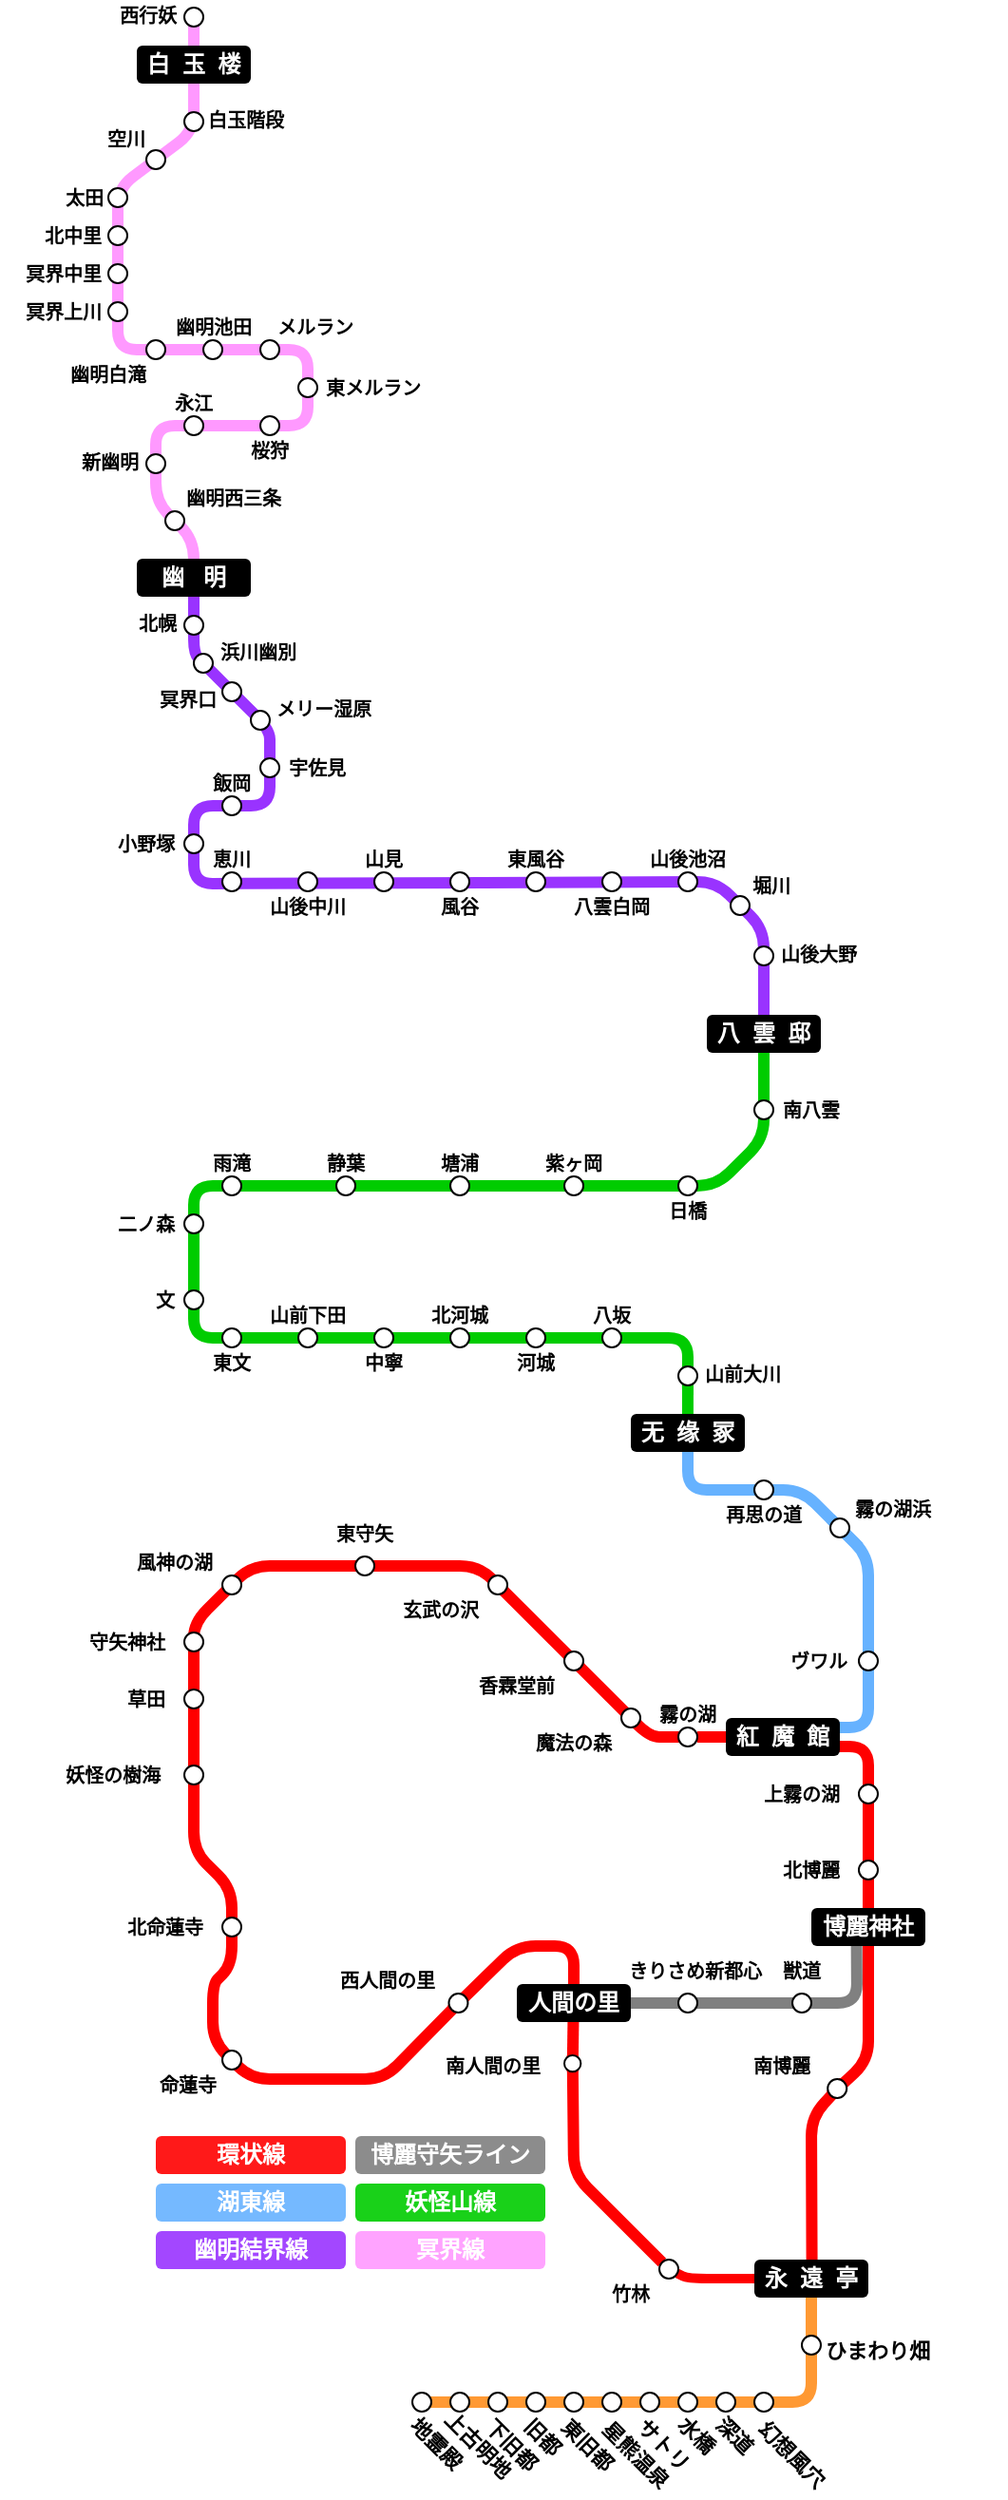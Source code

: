 <mxfile version="23.0.2" type="device">
  <diagram name="Page-1" id="u8aUBlL13KQeWDRxbzS9">
    <mxGraphModel dx="694" dy="1426" grid="1" gridSize="5" guides="0" tooltips="1" connect="0" arrows="1" fold="1" page="0" pageScale="1" pageWidth="850" pageHeight="1100" math="0" shadow="0">
      <root>
        <mxCell id="0" />
        <mxCell id="1" parent="0" />
        <mxCell id="xDn3wvnqnu_-Lds5UZNF-7" value="" style="endArrow=none;html=1;rounded=1;labelBackgroundColor=default;strokeColor=#66B2FF;strokeWidth=6;fontFamily=Helvetica;fontSize=11;fontColor=default;startSize=0;endSize=0;shape=connector;endFill=0;" parent="1" edge="1">
          <mxGeometry width="50" height="50" relative="1" as="geometry">
            <mxPoint x="265" y="-220" as="sourcePoint" />
            <mxPoint x="330" y="-190" as="targetPoint" />
            <Array as="points">
              <mxPoint x="300" y="-220" />
            </Array>
          </mxGeometry>
        </mxCell>
        <mxCell id="xDn3wvnqnu_-Lds5UZNF-3" value="" style="endArrow=none;html=1;rounded=1;strokeColor=#66B2FF;strokeWidth=6;endFill=0;entryX=0;entryY=0;entryDx=0;entryDy=0;entryPerimeter=0;" parent="1" target="Ria-s_h3xSO_SLDeOQL_-8" edge="1">
          <mxGeometry width="50" height="50" relative="1" as="geometry">
            <mxPoint x="335" y="-125" as="sourcePoint" />
            <mxPoint x="360" y="-170" as="targetPoint" />
            <Array as="points">
              <mxPoint x="335" y="-185" />
            </Array>
          </mxGeometry>
        </mxCell>
        <mxCell id="xDn3wvnqnu_-Lds5UZNF-4" value="" style="endArrow=none;html=1;rounded=1;strokeColor=#FF0000;strokeWidth=6;startSize=0;endSize=0;" parent="1" edge="1">
          <mxGeometry width="50" height="50" relative="1" as="geometry">
            <mxPoint x="335" y="-45" as="sourcePoint" />
            <mxPoint x="270" y="-85" as="targetPoint" />
            <Array as="points">
              <mxPoint x="335" y="-85" />
            </Array>
          </mxGeometry>
        </mxCell>
        <mxCell id="LhJ2MKZEmk0QEzE14GEJ-14" value="" style="endArrow=none;html=1;rounded=1;labelBackgroundColor=default;strokeColor=#808080;strokeWidth=6;fontFamily=Helvetica;fontSize=11;fontColor=default;startSize=0;endSize=0;shape=connector;" parent="1" edge="1">
          <mxGeometry width="50" height="50" relative="1" as="geometry">
            <mxPoint x="225" y="50" as="sourcePoint" />
            <mxPoint x="310" y="50" as="targetPoint" />
            <Array as="points" />
          </mxGeometry>
        </mxCell>
        <mxCell id="LhJ2MKZEmk0QEzE14GEJ-16" value="" style="endArrow=none;html=1;rounded=1;labelBackgroundColor=default;strokeColor=#808080;strokeWidth=6;fontFamily=Helvetica;fontSize=11;fontColor=default;startSize=0;endSize=0;shape=connector;" parent="1" edge="1">
          <mxGeometry width="50" height="50" relative="1" as="geometry">
            <mxPoint x="160" y="50" as="sourcePoint" />
            <mxPoint x="245" y="50" as="targetPoint" />
            <Array as="points" />
          </mxGeometry>
        </mxCell>
        <mxCell id="Rw5dygfvGm5HHu7KgE6S-61" value="" style="endArrow=none;html=1;rounded=1;endFill=0;strokeColor=#FF99FF;strokeWidth=6;" parent="1" edge="1">
          <mxGeometry width="50" height="50" relative="1" as="geometry">
            <mxPoint x="-20" y="-685" as="sourcePoint" />
            <mxPoint x="-20" y="-995" as="targetPoint" />
            <Array as="points">
              <mxPoint x="-20" y="-720" />
              <mxPoint x="-40" y="-740" />
              <mxPoint x="-40" y="-780" />
              <mxPoint x="40" y="-780" />
              <mxPoint x="40" y="-820" />
              <mxPoint x="-60" y="-820" />
              <mxPoint x="-60" y="-905" />
              <mxPoint x="-20" y="-935" />
            </Array>
          </mxGeometry>
        </mxCell>
        <mxCell id="Rw5dygfvGm5HHu7KgE6S-41" value="" style="endArrow=none;html=1;rounded=1;exitX=0.5;exitY=0;exitDx=0;exitDy=0;endFill=0;entryX=0.5;entryY=1;entryDx=0;entryDy=0;strokeWidth=6;strokeColor=#9933FF;" parent="1" source="Ria-s_h3xSO_SLDeOQL_-18" target="Ria-s_h3xSO_SLDeOQL_-19" edge="1">
          <mxGeometry width="50" height="50" relative="1" as="geometry">
            <mxPoint x="195" y="-525" as="sourcePoint" />
            <mxPoint x="245" y="-575" as="targetPoint" />
            <Array as="points">
              <mxPoint x="280" y="-515" />
              <mxPoint x="255" y="-540" />
              <mxPoint x="-20" y="-539" />
              <mxPoint x="-20" y="-580" />
              <mxPoint x="20" y="-580" />
              <mxPoint x="20" y="-600" />
              <mxPoint x="20" y="-620" />
              <mxPoint x="-10" y="-650" />
              <mxPoint x="-20" y="-660" />
              <mxPoint x="-20" y="-675" />
            </Array>
          </mxGeometry>
        </mxCell>
        <mxCell id="Rw5dygfvGm5HHu7KgE6S-21" value="" style="endArrow=none;html=1;rounded=1;endFill=0;strokeWidth=6;strokeColor=#00CC00;" parent="1" target="Ria-s_h3xSO_SLDeOQL_-18" edge="1">
          <mxGeometry width="50" height="50" relative="1" as="geometry">
            <mxPoint x="240" y="-270" as="sourcePoint" />
            <mxPoint x="270" y="-395" as="targetPoint" />
            <Array as="points">
              <mxPoint x="240" y="-300" />
              <mxPoint x="-20" y="-300" />
              <mxPoint x="-20" y="-380" />
              <mxPoint x="255" y="-380" />
              <mxPoint x="280" y="-405" />
            </Array>
          </mxGeometry>
        </mxCell>
        <mxCell id="Rw5dygfvGm5HHu7KgE6S-3" value="" style="endArrow=none;html=1;rounded=1;strokeColor=#00CC00;strokeWidth=6;endFill=0;entryX=0.494;entryY=0.5;entryDx=0;entryDy=0;entryPerimeter=0;" parent="1" source="Ria-s_h3xSO_SLDeOQL_-17" target="Rw5dygfvGm5HHu7KgE6S-1" edge="1">
          <mxGeometry width="50" height="50" relative="1" as="geometry">
            <mxPoint x="236.551" y="-238.62" as="sourcePoint" />
            <mxPoint x="-40" y="-840" as="targetPoint" />
            <Array as="points" />
          </mxGeometry>
        </mxCell>
        <mxCell id="Ria-s_h3xSO_SLDeOQL_-22" value="" style="endArrow=none;html=1;rounded=1;labelBackgroundColor=default;strokeColor=#FF0000;strokeWidth=6;fontFamily=Helvetica;fontSize=11;fontColor=default;startSize=0;endSize=0;shape=connector;exitX=0;exitY=0;exitDx=0;exitDy=0;" parent="1" source="2lCTwFAhln7CDwlXWDaY-87" edge="1">
          <mxGeometry width="50" height="50" relative="1" as="geometry">
            <mxPoint x="206" y="-104" as="sourcePoint" />
            <mxPoint x="230" y="-90" as="targetPoint" />
            <Array as="points">
              <mxPoint x="220" y="-90" />
            </Array>
          </mxGeometry>
        </mxCell>
        <mxCell id="Ria-s_h3xSO_SLDeOQL_-14" value="" style="endArrow=none;html=1;rounded=1;strokeColor=#66B2FF;strokeWidth=6;endFill=0;" parent="1" edge="1">
          <mxGeometry width="50" height="50" relative="1" as="geometry">
            <mxPoint x="280" y="-220" as="sourcePoint" />
            <mxPoint x="240" y="-255" as="targetPoint" />
            <Array as="points">
              <mxPoint x="240" y="-220" />
            </Array>
          </mxGeometry>
        </mxCell>
        <mxCell id="Ria-s_h3xSO_SLDeOQL_-9" value="" style="endArrow=none;html=1;rounded=1;strokeColor=#66B2FF;strokeWidth=6;endFill=0;" parent="1" edge="1">
          <mxGeometry width="50" height="50" relative="1" as="geometry">
            <mxPoint x="270.0" y="-220" as="sourcePoint" />
            <mxPoint x="270" y="-220" as="targetPoint" />
            <Array as="points" />
          </mxGeometry>
        </mxCell>
        <mxCell id="Ria-s_h3xSO_SLDeOQL_-2" value="" style="endArrow=none;html=1;rounded=1;strokeColor=#66B2FF;strokeWidth=6;endFill=0;" parent="1" edge="1">
          <mxGeometry width="50" height="50" relative="1" as="geometry">
            <mxPoint x="270" y="-95" as="sourcePoint" />
            <mxPoint x="335" y="-140" as="targetPoint" />
            <Array as="points">
              <mxPoint x="335" y="-95" />
            </Array>
          </mxGeometry>
        </mxCell>
        <mxCell id="2lCTwFAhln7CDwlXWDaY-96" value="" style="endArrow=none;html=1;rounded=1;labelBackgroundColor=default;strokeColor=#FF0000;strokeWidth=6;fontFamily=Helvetica;fontSize=11;fontColor=default;startSize=0;endSize=0;shape=connector;exitX=0.5;exitY=1;exitDx=0;exitDy=0;entryX=0.5;entryY=0;entryDx=0;entryDy=0;" parent="1" source="2lCTwFAhln7CDwlXWDaY-1" target="2lCTwFAhln7CDwlXWDaY-93" edge="1">
          <mxGeometry width="50" height="50" relative="1" as="geometry">
            <mxPoint x="280" y="-20" as="sourcePoint" />
            <mxPoint x="330" y="-70" as="targetPoint" />
          </mxGeometry>
        </mxCell>
        <mxCell id="2lCTwFAhln7CDwlXWDaY-95" value="" style="endArrow=none;html=1;rounded=1;labelBackgroundColor=default;strokeColor=#FF0000;strokeWidth=6;fontFamily=Helvetica;fontSize=11;fontColor=default;startSize=0;endSize=0;shape=connector;exitX=0.5;exitY=1;exitDx=0;exitDy=0;entryX=0.5;entryY=0;entryDx=0;entryDy=0;" parent="1" source="2lCTwFAhln7CDwlXWDaY-93" target="2lCTwFAhln7CDwlXWDaY-92" edge="1">
          <mxGeometry width="50" height="50" relative="1" as="geometry">
            <mxPoint x="280" y="-20" as="sourcePoint" />
            <mxPoint x="370" y="-60" as="targetPoint" />
          </mxGeometry>
        </mxCell>
        <mxCell id="2lCTwFAhln7CDwlXWDaY-91" value="" style="endArrow=none;html=1;rounded=1;labelBackgroundColor=default;strokeColor=#FF0000;strokeWidth=6;fontFamily=Helvetica;fontSize=11;fontColor=default;startSize=0;endSize=0;shape=connector;exitX=1;exitY=1;exitDx=0;exitDy=0;entryX=0;entryY=0;entryDx=0;entryDy=0;" parent="1" source="2lCTwFAhln7CDwlXWDaY-90" target="2lCTwFAhln7CDwlXWDaY-77" edge="1">
          <mxGeometry width="50" height="50" relative="1" as="geometry">
            <mxPoint x="190" y="-105" as="sourcePoint" />
            <mxPoint x="240" y="-155" as="targetPoint" />
          </mxGeometry>
        </mxCell>
        <mxCell id="2lCTwFAhln7CDwlXWDaY-89" value="" style="endArrow=none;html=1;rounded=1;labelBackgroundColor=default;strokeColor=#FF0000;strokeWidth=6;fontFamily=Helvetica;fontSize=11;fontColor=default;startSize=0;endSize=0;shape=connector;exitX=1;exitY=1;exitDx=0;exitDy=0;entryX=0;entryY=0;entryDx=0;entryDy=0;" parent="1" source="2lCTwFAhln7CDwlXWDaY-87" target="2lCTwFAhln7CDwlXWDaY-90" edge="1">
          <mxGeometry width="50" height="50" relative="1" as="geometry">
            <mxPoint x="175" y="-95" as="sourcePoint" />
            <mxPoint x="225" y="-145" as="targetPoint" />
          </mxGeometry>
        </mxCell>
        <mxCell id="2lCTwFAhln7CDwlXWDaY-88" value="" style="endArrow=none;html=1;rounded=1;labelBackgroundColor=default;strokeColor=#FF0000;strokeWidth=6;fontFamily=Helvetica;fontSize=11;fontColor=default;startSize=0;endSize=0;shape=connector;entryX=0.041;entryY=0.502;entryDx=0;entryDy=0;entryPerimeter=0;" parent="1" source="2lCTwFAhln7CDwlXWDaY-84" target="2lCTwFAhln7CDwlXWDaY-82" edge="1">
          <mxGeometry width="50" height="50" relative="1" as="geometry">
            <mxPoint x="230" y="-90" as="sourcePoint" />
            <mxPoint x="260" y="-90" as="targetPoint" />
            <Array as="points" />
          </mxGeometry>
        </mxCell>
        <mxCell id="2lCTwFAhln7CDwlXWDaY-76" value="" style="endArrow=none;html=1;rounded=1;labelBackgroundColor=default;strokeColor=#FF0000;strokeWidth=6;fontFamily=Helvetica;fontSize=11;fontColor=default;startSize=0;endSize=0;shape=connector;exitX=0;exitY=1;exitDx=0;exitDy=0;entryX=1;entryY=1;entryDx=0;entryDy=0;" parent="1" source="2lCTwFAhln7CDwlXWDaY-73" target="2lCTwFAhln7CDwlXWDaY-77" edge="1">
          <mxGeometry width="50" height="50" relative="1" as="geometry">
            <mxPoint x="35" y="-185" as="sourcePoint" />
            <mxPoint x="165" y="-190" as="targetPoint" />
            <Array as="points">
              <mxPoint x="10" y="-180" />
              <mxPoint x="130" y="-180" />
            </Array>
          </mxGeometry>
        </mxCell>
        <mxCell id="2lCTwFAhln7CDwlXWDaY-72" value="" style="endArrow=none;html=1;rounded=1;labelBackgroundColor=default;strokeColor=#FF0000;strokeWidth=6;fontFamily=Helvetica;fontSize=11;fontColor=default;startSize=0;endSize=0;shape=connector;exitX=0.5;exitY=1;exitDx=0;exitDy=0;fillColor=#FF0000;" parent="1" source="2lCTwFAhln7CDwlXWDaY-66" edge="1">
          <mxGeometry width="50" height="50" relative="1" as="geometry">
            <mxPoint x="15" y="-145" as="sourcePoint" />
            <mxPoint y="-170" as="targetPoint" />
            <Array as="points">
              <mxPoint x="-20" y="-150" />
            </Array>
          </mxGeometry>
        </mxCell>
        <mxCell id="2lCTwFAhln7CDwlXWDaY-69" value="" style="endArrow=none;html=1;rounded=1;labelBackgroundColor=default;strokeColor=#FF0000;strokeWidth=6;fontFamily=Helvetica;fontSize=11;fontColor=default;startSize=0;endSize=0;shape=connector;exitX=0.5;exitY=1;exitDx=0;exitDy=0;" parent="1" source="2lCTwFAhln7CDwlXWDaY-64" edge="1">
          <mxGeometry width="50" height="50" relative="1" as="geometry">
            <mxPoint y="-80" as="sourcePoint" />
            <mxPoint x="-20" y="-140" as="targetPoint" />
          </mxGeometry>
        </mxCell>
        <mxCell id="2lCTwFAhln7CDwlXWDaY-63" value="" style="endArrow=none;html=1;rounded=1;labelBackgroundColor=default;strokeColor=#FF0000;strokeWidth=6;fontFamily=Helvetica;fontSize=11;fontColor=default;startSize=0;endSize=0;shape=connector;exitX=0.5;exitY=1;exitDx=0;exitDy=0;entryX=0.5;entryY=0;entryDx=0;entryDy=0;" parent="1" source="2lCTwFAhln7CDwlXWDaY-56" target="2lCTwFAhln7CDwlXWDaY-64" edge="1">
          <mxGeometry width="50" height="50" relative="1" as="geometry">
            <mxPoint x="120" y="-70" as="sourcePoint" />
            <mxPoint x="-20" y="-95" as="targetPoint" />
          </mxGeometry>
        </mxCell>
        <mxCell id="2lCTwFAhln7CDwlXWDaY-54" value="" style="endArrow=none;html=1;rounded=1;labelBackgroundColor=default;strokeColor=#FF0000;strokeWidth=6;fontFamily=Helvetica;fontSize=11;fontColor=default;startSize=0;endSize=0;shape=connector;entryX=0.5;entryY=0;entryDx=0;entryDy=0;exitX=0.5;exitY=1;exitDx=0;exitDy=0;" parent="1" source="2lCTwFAhln7CDwlXWDaY-48" target="2lCTwFAhln7CDwlXWDaY-56" edge="1">
          <mxGeometry width="50" height="50" relative="1" as="geometry">
            <mxPoint x="-15" y="10" as="sourcePoint" />
            <mxPoint x="-10" y="-90" as="targetPoint" />
            <Array as="points">
              <mxPoint y="-10" />
              <mxPoint x="-20" y="-30" />
            </Array>
          </mxGeometry>
        </mxCell>
        <mxCell id="2lCTwFAhln7CDwlXWDaY-45" value="" style="endArrow=none;html=1;rounded=1;labelBackgroundColor=default;strokeColor=#FF0000;strokeWidth=6;fontFamily=Helvetica;fontSize=11;fontColor=default;startSize=0;endSize=0;shape=connector;entryX=1;entryY=1;entryDx=0;entryDy=0;exitX=0.5;exitY=0;exitDx=0;exitDy=0;" parent="1" source="2lCTwFAhln7CDwlXWDaY-48" target="2lCTwFAhln7CDwlXWDaY-42" edge="1">
          <mxGeometry width="50" height="50" relative="1" as="geometry">
            <mxPoint x="-10" y="55" as="sourcePoint" />
            <mxPoint x="-35" y="65" as="targetPoint" />
            <Array as="points">
              <mxPoint y="30" />
              <mxPoint x="-10" y="40" />
              <mxPoint x="-10" y="70" />
            </Array>
          </mxGeometry>
        </mxCell>
        <mxCell id="2lCTwFAhln7CDwlXWDaY-41" value="" style="endArrow=none;html=1;rounded=1;labelBackgroundColor=default;strokeColor=#FF0000;strokeWidth=6;fontFamily=Helvetica;fontSize=11;fontColor=default;startSize=0;endSize=0;shape=connector;entryX=1;entryY=0;entryDx=0;entryDy=0;exitX=0;exitY=0;exitDx=0;exitDy=0;" parent="1" source="2lCTwFAhln7CDwlXWDaY-42" target="2lCTwFAhln7CDwlXWDaY-32" edge="1">
          <mxGeometry width="50" height="50" relative="1" as="geometry">
            <mxPoint y="60" as="sourcePoint" />
            <mxPoint x="90" y="60" as="targetPoint" />
            <Array as="points">
              <mxPoint x="10" y="90" />
              <mxPoint x="80" y="90" />
            </Array>
          </mxGeometry>
        </mxCell>
        <mxCell id="2lCTwFAhln7CDwlXWDaY-39" value="" style="endArrow=none;html=1;rounded=1;labelBackgroundColor=default;strokeColor=#808080;strokeWidth=6;fontFamily=Helvetica;fontSize=11;fontColor=default;startSize=0;endSize=0;shape=connector;entryX=0.397;entryY=0.989;entryDx=0;entryDy=0;exitX=1;exitY=0.5;exitDx=0;exitDy=0;entryPerimeter=0;" parent="1" source="LhJ2MKZEmk0QEzE14GEJ-2" target="2lCTwFAhln7CDwlXWDaY-1" edge="1">
          <mxGeometry width="50" height="50" relative="1" as="geometry">
            <mxPoint x="190" y="60" as="sourcePoint" />
            <mxPoint x="265" y="-25" as="targetPoint" />
            <Array as="points">
              <mxPoint x="305" y="50" />
              <mxPoint x="329" y="50" />
            </Array>
          </mxGeometry>
        </mxCell>
        <mxCell id="2lCTwFAhln7CDwlXWDaY-34" value="" style="endArrow=none;html=1;rounded=1;labelBackgroundColor=default;strokeColor=#FF0000;strokeWidth=6;fontFamily=Helvetica;fontSize=11;fontColor=default;startSize=0;endSize=0;shape=connector;exitX=0.5;exitY=1;exitDx=0;exitDy=0;entryX=0;entryY=1;entryDx=0;entryDy=0;" parent="1" source="2lCTwFAhln7CDwlXWDaY-24" target="2lCTwFAhln7CDwlXWDaY-32" edge="1">
          <mxGeometry width="50" height="50" relative="1" as="geometry">
            <mxPoint x="155" y="60" as="sourcePoint" />
            <mxPoint x="140" y="35" as="targetPoint" />
            <Array as="points">
              <mxPoint x="180" y="20" />
              <mxPoint x="150" y="20" />
            </Array>
          </mxGeometry>
        </mxCell>
        <mxCell id="2lCTwFAhln7CDwlXWDaY-23" value="" style="endArrow=none;html=1;rounded=1;labelBackgroundColor=default;strokeColor=#FF0000;strokeWidth=6;fontFamily=Helvetica;fontSize=11;fontColor=default;startSize=0;endSize=0;shape=connector;exitX=0.5;exitY=1;exitDx=0;exitDy=0;entryX=0.5;entryY=0;entryDx=0;entryDy=0;" parent="1" source="2lCTwFAhln7CDwlXWDaY-21" target="2lCTwFAhln7CDwlXWDaY-24" edge="1">
          <mxGeometry width="50" height="50" relative="1" as="geometry">
            <mxPoint x="175" y="75" as="sourcePoint" />
            <mxPoint x="180" y="60" as="targetPoint" />
          </mxGeometry>
        </mxCell>
        <mxCell id="2lCTwFAhln7CDwlXWDaY-20" value="" style="endArrow=none;html=1;rounded=1;labelBackgroundColor=default;strokeColor=#FF0000;strokeWidth=6;fontFamily=Helvetica;fontSize=11;fontColor=default;startSize=0;endSize=0;shape=connector;entryX=0.5;entryY=0;entryDx=0;entryDy=0;" parent="1" source="2lCTwFAhln7CDwlXWDaY-9" target="2lCTwFAhln7CDwlXWDaY-21" edge="1">
          <mxGeometry width="50" height="50" relative="1" as="geometry">
            <mxPoint x="220" y="195" as="sourcePoint" />
            <mxPoint x="180" y="80" as="targetPoint" />
            <Array as="points">
              <mxPoint x="180" y="140" />
            </Array>
          </mxGeometry>
        </mxCell>
        <mxCell id="2lCTwFAhln7CDwlXWDaY-5" value="" style="endArrow=none;html=1;rounded=1;labelBackgroundColor=default;strokeColor=#FF0000;strokeWidth=6;fontFamily=Helvetica;fontSize=11;fontColor=default;startSize=0;endSize=0;shape=connector;entryX=1;entryY=0;entryDx=0;entryDy=0;exitX=0.505;exitY=0.053;exitDx=0;exitDy=0;exitPerimeter=0;" parent="1" source="tzKpOQWYOQej8DqPO7ZZ-4" target="2lCTwFAhln7CDwlXWDaY-3" edge="1">
          <mxGeometry width="50" height="50" relative="1" as="geometry">
            <mxPoint x="305" y="180" as="sourcePoint" />
            <mxPoint x="285" y="125" as="targetPoint" />
            <Array as="points">
              <mxPoint x="305" y="110" />
            </Array>
          </mxGeometry>
        </mxCell>
        <mxCell id="2lCTwFAhln7CDwlXWDaY-2" value="" style="endArrow=none;html=1;rounded=1;strokeColor=#FF0000;strokeWidth=6;startSize=0;endSize=0;startArrow=none;entryX=0.5;entryY=0;entryDx=0;entryDy=0;exitX=0;exitY=1;exitDx=0;exitDy=0;" parent="1" source="2lCTwFAhln7CDwlXWDaY-3" target="2lCTwFAhln7CDwlXWDaY-1" edge="1">
          <mxGeometry width="50" height="50" relative="1" as="geometry">
            <mxPoint x="290" y="120" as="sourcePoint" />
            <mxPoint x="315" y="-75" as="targetPoint" />
            <Array as="points">
              <mxPoint x="335" y="80" />
              <mxPoint x="335" y="40" />
            </Array>
          </mxGeometry>
        </mxCell>
        <mxCell id="2lCTwFAhln7CDwlXWDaY-1" value="&lt;font color=&quot;#ffffff&quot;&gt;&lt;b&gt;博麗神社&lt;/b&gt;&lt;/font&gt;" style="rounded=1;whiteSpace=wrap;html=1;strokeColor=none;fillColor=#000000;" parent="1" vertex="1">
          <mxGeometry x="305" width="60" height="20" as="geometry" />
        </mxCell>
        <mxCell id="2lCTwFAhln7CDwlXWDaY-8" value="" style="group" parent="1" connectable="0" vertex="1">
          <mxGeometry x="265" y="75" width="95" height="25" as="geometry" />
        </mxCell>
        <mxCell id="2lCTwFAhln7CDwlXWDaY-3" value="" style="ellipse;whiteSpace=wrap;html=1;aspect=fixed;" parent="2lCTwFAhln7CDwlXWDaY-8" vertex="1">
          <mxGeometry x="48.611" y="15" width="10" height="10" as="geometry" />
        </mxCell>
        <mxCell id="2lCTwFAhln7CDwlXWDaY-4" value="&lt;font style=&quot;font-size: 10px;&quot;&gt;&lt;b style=&quot;&quot;&gt;南&lt;/b&gt;&lt;b&gt;博麗&lt;/b&gt;&lt;/font&gt;" style="text;html=1;strokeColor=none;fillColor=none;align=center;verticalAlign=middle;whiteSpace=wrap;rounded=0;fontSize=11;fontFamily=Helvetica;fontColor=default;" parent="2lCTwFAhln7CDwlXWDaY-8" vertex="1">
          <mxGeometry width="48.611" height="15" as="geometry" />
        </mxCell>
        <mxCell id="2lCTwFAhln7CDwlXWDaY-24" value="&lt;font color=&quot;#ffffff&quot;&gt;&lt;b&gt;人間の里&lt;/b&gt;&lt;/font&gt;" style="rounded=1;whiteSpace=wrap;html=1;strokeColor=none;fillColor=#000000;" parent="1" vertex="1">
          <mxGeometry x="150" y="40" width="60" height="20" as="geometry" />
        </mxCell>
        <mxCell id="2lCTwFAhln7CDwlXWDaY-30" value="" style="group" parent="1" connectable="0" vertex="1">
          <mxGeometry x="120" y="75" width="65" height="15" as="geometry" />
        </mxCell>
        <mxCell id="2lCTwFAhln7CDwlXWDaY-21" value="" style="ellipse;whiteSpace=wrap;html=1;aspect=fixed;" parent="2lCTwFAhln7CDwlXWDaY-30" vertex="1">
          <mxGeometry x="55" y="2.5" width="8.667" height="8.667" as="geometry" />
        </mxCell>
        <mxCell id="2lCTwFAhln7CDwlXWDaY-28" value="&lt;font style=&quot;font-size: 10px;&quot;&gt;&lt;font style=&quot;font-size: 10px;&quot;&gt;&lt;b style=&quot;&quot;&gt;南&lt;/b&gt;&lt;/font&gt;&lt;b&gt;人間の里&lt;/b&gt;&lt;/font&gt;" style="text;html=1;strokeColor=none;fillColor=none;align=center;verticalAlign=middle;whiteSpace=wrap;rounded=0;fontSize=11;fontFamily=Helvetica;fontColor=default;" parent="2lCTwFAhln7CDwlXWDaY-30" vertex="1">
          <mxGeometry x="-15" width="65" height="15" as="geometry" />
        </mxCell>
        <mxCell id="2lCTwFAhln7CDwlXWDaY-43" value="&lt;font style=&quot;font-size: 12px;&quot;&gt;&lt;font style=&quot;font-size: 12px;&quot; color=&quot;#ffffff&quot;&gt;&lt;b style=&quot;&quot;&gt;環状線&lt;/b&gt;&lt;/font&gt;&lt;/font&gt;" style="rounded=1;whiteSpace=wrap;html=1;fontFamily=Helvetica;fontSize=11;fontColor=default;strokeColor=none;fillColor=#FF0000;opacity=90;" parent="1" vertex="1">
          <mxGeometry x="-40" y="120" width="100" height="20" as="geometry" />
        </mxCell>
        <mxCell id="2lCTwFAhln7CDwlXWDaY-46" value="" style="group" parent="1" connectable="0" vertex="1">
          <mxGeometry x="55" y="30" width="70" height="25" as="geometry" />
        </mxCell>
        <mxCell id="2lCTwFAhln7CDwlXWDaY-32" value="" style="ellipse;whiteSpace=wrap;html=1;aspect=fixed;" parent="2lCTwFAhln7CDwlXWDaY-46" vertex="1">
          <mxGeometry x="59.231" y="15" width="10" height="10" as="geometry" />
        </mxCell>
        <mxCell id="2lCTwFAhln7CDwlXWDaY-38" value="&lt;font style=&quot;font-size: 10px;&quot;&gt;&lt;b&gt;西人間の里&lt;/b&gt;&lt;/font&gt;" style="text;html=1;strokeColor=none;fillColor=none;align=center;verticalAlign=middle;whiteSpace=wrap;rounded=0;fontSize=11;fontFamily=Helvetica;fontColor=default;" parent="2lCTwFAhln7CDwlXWDaY-46" vertex="1">
          <mxGeometry x="-5" width="64.23" height="15" as="geometry" />
        </mxCell>
        <mxCell id="2lCTwFAhln7CDwlXWDaY-47" value="" style="group" parent="1" connectable="0" vertex="1">
          <mxGeometry x="-37.5" y="75" width="42.5" height="25" as="geometry" />
        </mxCell>
        <mxCell id="2lCTwFAhln7CDwlXWDaY-42" value="" style="ellipse;whiteSpace=wrap;html=1;aspect=fixed;" parent="2lCTwFAhln7CDwlXWDaY-47" vertex="1">
          <mxGeometry x="32.5" width="10" height="10" as="geometry" />
        </mxCell>
        <mxCell id="2lCTwFAhln7CDwlXWDaY-44" value="&lt;b&gt;&lt;font style=&quot;font-size: 10px;&quot;&gt;命蓮寺&lt;/font&gt;&lt;/b&gt;" style="text;html=1;strokeColor=none;fillColor=none;align=center;verticalAlign=middle;whiteSpace=wrap;rounded=0;fontSize=11;fontFamily=Helvetica;fontColor=default;" parent="2lCTwFAhln7CDwlXWDaY-47" vertex="1">
          <mxGeometry x="-5" y="10" width="37.5" height="15" as="geometry" />
        </mxCell>
        <mxCell id="2lCTwFAhln7CDwlXWDaY-53" value="" style="group" parent="1" connectable="0" vertex="1">
          <mxGeometry x="-55" y="2.5" width="60" height="15" as="geometry" />
        </mxCell>
        <mxCell id="2lCTwFAhln7CDwlXWDaY-48" value="" style="ellipse;whiteSpace=wrap;html=1;aspect=fixed;" parent="2lCTwFAhln7CDwlXWDaY-53" vertex="1">
          <mxGeometry x="50" y="2.5" width="10" height="10" as="geometry" />
        </mxCell>
        <mxCell id="2lCTwFAhln7CDwlXWDaY-52" value="&lt;b&gt;&lt;font style=&quot;font-size: 10px;&quot;&gt;北命蓮寺&lt;/font&gt;&lt;/b&gt;" style="text;html=1;strokeColor=none;fillColor=none;align=center;verticalAlign=middle;whiteSpace=wrap;rounded=0;fontSize=11;fontFamily=Helvetica;fontColor=default;" parent="2lCTwFAhln7CDwlXWDaY-53" vertex="1">
          <mxGeometry x="-5" width="50" height="15" as="geometry" />
        </mxCell>
        <mxCell id="2lCTwFAhln7CDwlXWDaY-61" value="" style="group" parent="1" connectable="0" vertex="1">
          <mxGeometry x="-85" y="-75" width="70" height="15" as="geometry" />
        </mxCell>
        <mxCell id="2lCTwFAhln7CDwlXWDaY-55" value="&lt;b&gt;&lt;font style=&quot;font-size: 10px;&quot;&gt;妖怪の樹海&lt;/font&gt;&lt;/b&gt;" style="text;html=1;strokeColor=none;fillColor=none;align=center;verticalAlign=middle;whiteSpace=wrap;rounded=0;fontSize=11;fontFamily=Helvetica;fontColor=default;" parent="2lCTwFAhln7CDwlXWDaY-61" vertex="1">
          <mxGeometry x="-10" y="-2.5" width="65" height="15" as="geometry" />
        </mxCell>
        <mxCell id="2lCTwFAhln7CDwlXWDaY-56" value="" style="ellipse;whiteSpace=wrap;html=1;aspect=fixed;" parent="2lCTwFAhln7CDwlXWDaY-61" vertex="1">
          <mxGeometry x="60" width="10" height="10" as="geometry" />
        </mxCell>
        <mxCell id="2lCTwFAhln7CDwlXWDaY-68" value="" style="group" parent="1" connectable="0" vertex="1">
          <mxGeometry x="-55" y="-117.5" width="40" height="15" as="geometry" />
        </mxCell>
        <mxCell id="2lCTwFAhln7CDwlXWDaY-64" value="" style="ellipse;whiteSpace=wrap;html=1;aspect=fixed;" parent="2lCTwFAhln7CDwlXWDaY-68" vertex="1">
          <mxGeometry x="30" y="2.5" width="10" height="10" as="geometry" />
        </mxCell>
        <mxCell id="2lCTwFAhln7CDwlXWDaY-65" value="&lt;b style=&quot;&quot;&gt;&lt;font style=&quot;font-size: 10px;&quot;&gt;草田&lt;/font&gt;&lt;/b&gt;" style="text;html=1;strokeColor=none;fillColor=none;align=center;verticalAlign=middle;whiteSpace=wrap;rounded=0;fontSize=11;fontFamily=Helvetica;fontColor=default;" parent="2lCTwFAhln7CDwlXWDaY-68" vertex="1">
          <mxGeometry x="-5" width="30" height="15" as="geometry" />
        </mxCell>
        <mxCell id="2lCTwFAhln7CDwlXWDaY-71" value="&lt;font size=&quot;1&quot; color=&quot;#ffffff&quot;&gt;&lt;b style=&quot;font-size: 12px;&quot;&gt;博麗守矢ライン&lt;/b&gt;&lt;/font&gt;" style="rounded=1;whiteSpace=wrap;html=1;fontFamily=Helvetica;fontSize=11;fontColor=default;strokeColor=none;fillColor=#808080;opacity=90;" parent="1" vertex="1">
          <mxGeometry x="65" y="120" width="100" height="20" as="geometry" />
        </mxCell>
        <mxCell id="2lCTwFAhln7CDwlXWDaY-75" value="" style="group" parent="1" connectable="0" vertex="1">
          <mxGeometry x="-75" y="-147.5" width="60" height="15" as="geometry" />
        </mxCell>
        <mxCell id="2lCTwFAhln7CDwlXWDaY-66" value="" style="ellipse;whiteSpace=wrap;html=1;aspect=fixed;" parent="2lCTwFAhln7CDwlXWDaY-75" vertex="1">
          <mxGeometry x="50" y="2.5" width="10" height="10" as="geometry" />
        </mxCell>
        <mxCell id="2lCTwFAhln7CDwlXWDaY-67" value="&lt;b&gt;&lt;font style=&quot;font-size: 10px;&quot;&gt;守矢神社&lt;/font&gt;&lt;/b&gt;" style="text;html=1;strokeColor=none;fillColor=none;align=center;verticalAlign=middle;whiteSpace=wrap;rounded=0;fontSize=11;fontFamily=Helvetica;fontColor=default;" parent="2lCTwFAhln7CDwlXWDaY-75" vertex="1">
          <mxGeometry x="-5" width="50" height="15" as="geometry" />
        </mxCell>
        <mxCell id="2lCTwFAhln7CDwlXWDaY-79" value="" style="group" parent="1" connectable="0" vertex="1">
          <mxGeometry x="90" y="-175" width="55" height="25" as="geometry" />
        </mxCell>
        <mxCell id="2lCTwFAhln7CDwlXWDaY-77" value="" style="ellipse;whiteSpace=wrap;html=1;aspect=fixed;" parent="2lCTwFAhln7CDwlXWDaY-79" vertex="1">
          <mxGeometry x="45" width="10" height="10" as="geometry" />
        </mxCell>
        <mxCell id="2lCTwFAhln7CDwlXWDaY-78" value="&lt;b&gt;&lt;font style=&quot;font-size: 10px;&quot;&gt;玄武の沢&lt;/font&gt;&lt;/b&gt;" style="text;html=1;strokeColor=none;fillColor=none;align=center;verticalAlign=middle;whiteSpace=wrap;rounded=0;fontSize=11;fontFamily=Helvetica;fontColor=default;" parent="2lCTwFAhln7CDwlXWDaY-79" vertex="1">
          <mxGeometry x="-5" y="10" width="50" height="15" as="geometry" />
        </mxCell>
        <mxCell id="2lCTwFAhln7CDwlXWDaY-80" value="" style="group" parent="1" connectable="0" vertex="1">
          <mxGeometry x="-50" y="-190" width="55" height="25" as="geometry" />
        </mxCell>
        <mxCell id="2lCTwFAhln7CDwlXWDaY-73" value="" style="ellipse;whiteSpace=wrap;html=1;aspect=fixed;" parent="2lCTwFAhln7CDwlXWDaY-80" vertex="1">
          <mxGeometry x="45" y="15" width="10" height="10" as="geometry" />
        </mxCell>
        <mxCell id="2lCTwFAhln7CDwlXWDaY-74" value="&lt;span style=&quot;font-size: 10px;&quot;&gt;&lt;b&gt;風神の湖&lt;/b&gt;&lt;/span&gt;" style="text;html=1;strokeColor=none;fillColor=none;align=center;verticalAlign=middle;whiteSpace=wrap;rounded=0;fontSize=11;fontFamily=Helvetica;fontColor=default;" parent="2lCTwFAhln7CDwlXWDaY-80" vertex="1">
          <mxGeometry x="-5" width="50" height="15" as="geometry" />
        </mxCell>
        <mxCell id="2lCTwFAhln7CDwlXWDaY-82" value="&lt;font color=&quot;#ffffff&quot;&gt;&lt;b&gt;紅&amp;nbsp; 魔&amp;nbsp; 館&lt;/b&gt;&lt;/font&gt;" style="rounded=1;whiteSpace=wrap;html=1;strokeColor=none;fillColor=#000000;" parent="1" vertex="1">
          <mxGeometry x="260" y="-100" width="60" height="20" as="geometry" />
        </mxCell>
        <mxCell id="2lCTwFAhln7CDwlXWDaY-87" value="" style="ellipse;whiteSpace=wrap;html=1;aspect=fixed;" parent="1" vertex="1">
          <mxGeometry x="205" y="-105" width="10" height="10" as="geometry" />
        </mxCell>
        <mxCell id="2lCTwFAhln7CDwlXWDaY-90" value="" style="ellipse;whiteSpace=wrap;html=1;aspect=fixed;" parent="1" vertex="1">
          <mxGeometry x="175" y="-135" width="10" height="10" as="geometry" />
        </mxCell>
        <mxCell id="2lCTwFAhln7CDwlXWDaY-92" value="" style="ellipse;whiteSpace=wrap;html=1;aspect=fixed;" parent="1" vertex="1">
          <mxGeometry x="330" y="-65" width="10" height="10" as="geometry" />
        </mxCell>
        <mxCell id="2lCTwFAhln7CDwlXWDaY-104" value="" style="group" parent="1" connectable="0" vertex="1">
          <mxGeometry x="390" y="-185" width="16" height="16" as="geometry" />
        </mxCell>
        <mxCell id="2lCTwFAhln7CDwlXWDaY-99" value="" style="endArrow=none;html=1;rounded=1;labelBackgroundColor=default;strokeColor=#FFFFFF;strokeWidth=1;fontFamily=Helvetica;fontSize=11;fontColor=default;startSize=0;endSize=0;shape=connector;" parent="2lCTwFAhln7CDwlXWDaY-104" edge="1">
          <mxGeometry width="50" height="50" relative="1" as="geometry">
            <mxPoint x="4" y="2" as="sourcePoint" />
            <mxPoint x="14" y="12" as="targetPoint" />
          </mxGeometry>
        </mxCell>
        <mxCell id="2lCTwFAhln7CDwlXWDaY-100" value="" style="endArrow=none;html=1;rounded=1;labelBackgroundColor=default;strokeColor=#FFFFFF;strokeWidth=1;fontFamily=Helvetica;fontSize=11;fontColor=default;startSize=0;endSize=0;shape=connector;" parent="2lCTwFAhln7CDwlXWDaY-104" edge="1">
          <mxGeometry width="50" height="50" relative="1" as="geometry">
            <mxPoint y="6" as="sourcePoint" />
            <mxPoint x="10" y="16" as="targetPoint" />
          </mxGeometry>
        </mxCell>
        <mxCell id="2lCTwFAhln7CDwlXWDaY-102" value="" style="endArrow=none;html=1;rounded=1;labelBackgroundColor=default;strokeColor=#FFFFFF;strokeWidth=1;fontFamily=Helvetica;fontSize=11;fontColor=default;startSize=0;endSize=0;shape=connector;" parent="2lCTwFAhln7CDwlXWDaY-104" edge="1">
          <mxGeometry width="50" height="50" relative="1" as="geometry">
            <mxPoint x="2" y="4" as="sourcePoint" />
            <mxPoint x="12" y="14" as="targetPoint" />
          </mxGeometry>
        </mxCell>
        <mxCell id="2lCTwFAhln7CDwlXWDaY-103" value="" style="endArrow=none;html=1;rounded=1;labelBackgroundColor=default;strokeColor=#FFFFFF;strokeWidth=1;fontFamily=Helvetica;fontSize=11;fontColor=default;startSize=0;endSize=0;shape=connector;" parent="2lCTwFAhln7CDwlXWDaY-104" edge="1">
          <mxGeometry width="50" height="50" relative="1" as="geometry">
            <mxPoint x="6" as="sourcePoint" />
            <mxPoint x="16" y="10" as="targetPoint" />
          </mxGeometry>
        </mxCell>
        <mxCell id="2lCTwFAhln7CDwlXWDaY-109" value="" style="group" parent="1" connectable="0" vertex="1">
          <mxGeometry x="290" y="-27.5" width="50" height="15" as="geometry" />
        </mxCell>
        <mxCell id="2lCTwFAhln7CDwlXWDaY-93" value="" style="ellipse;whiteSpace=wrap;html=1;aspect=fixed;" parent="2lCTwFAhln7CDwlXWDaY-109" vertex="1">
          <mxGeometry x="40" y="2.5" width="10" height="10" as="geometry" />
        </mxCell>
        <mxCell id="2lCTwFAhln7CDwlXWDaY-108" value="&lt;span style=&quot;font-size: 10px;&quot;&gt;&lt;b&gt;北博麗&lt;/b&gt;&lt;/span&gt;" style="text;html=1;strokeColor=none;fillColor=none;align=center;verticalAlign=middle;whiteSpace=wrap;rounded=0;fontSize=11;fontFamily=Helvetica;fontColor=default;" parent="2lCTwFAhln7CDwlXWDaY-109" vertex="1">
          <mxGeometry x="-5" width="40" height="15" as="geometry" />
        </mxCell>
        <mxCell id="2lCTwFAhln7CDwlXWDaY-110" value="&lt;b&gt;&lt;font style=&quot;font-size: 10px;&quot;&gt;上霧の湖&lt;/font&gt;&lt;/b&gt;" style="text;html=1;strokeColor=none;fillColor=none;align=center;verticalAlign=middle;whiteSpace=wrap;rounded=0;fontSize=11;fontFamily=Helvetica;fontColor=default;" parent="1" vertex="1">
          <mxGeometry x="275" y="-67.5" width="50" height="15" as="geometry" />
        </mxCell>
        <mxCell id="2lCTwFAhln7CDwlXWDaY-111" value="&lt;b&gt;&lt;font style=&quot;font-size: 10px;&quot;&gt;霧の湖&lt;/font&gt;&lt;/b&gt;" style="text;html=1;strokeColor=none;fillColor=none;align=center;verticalAlign=middle;whiteSpace=wrap;rounded=0;fontSize=11;fontFamily=Helvetica;fontColor=default;" parent="1" vertex="1">
          <mxGeometry x="221.25" y="-110" width="37.5" height="15" as="geometry" />
        </mxCell>
        <mxCell id="2lCTwFAhln7CDwlXWDaY-112" value="&lt;span style=&quot;font-size: 10px;&quot;&gt;&lt;b&gt;魔法の森&lt;/b&gt;&lt;/span&gt;" style="text;html=1;strokeColor=none;fillColor=none;align=center;verticalAlign=middle;whiteSpace=wrap;rounded=0;fontSize=11;fontFamily=Helvetica;fontColor=default;" parent="1" vertex="1">
          <mxGeometry x="155" y="-95" width="50" height="15" as="geometry" />
        </mxCell>
        <mxCell id="2lCTwFAhln7CDwlXWDaY-113" value="&lt;b&gt;&lt;font style=&quot;font-size: 10px;&quot;&gt;香霖堂前&lt;/font&gt;&lt;/b&gt;" style="text;html=1;strokeColor=none;fillColor=none;align=center;verticalAlign=middle;whiteSpace=wrap;rounded=0;fontSize=11;fontFamily=Helvetica;fontColor=default;" parent="1" vertex="1">
          <mxGeometry x="125" y="-125" width="50" height="15" as="geometry" />
        </mxCell>
        <mxCell id="2lCTwFAhln7CDwlXWDaY-117" value="&lt;font size=&quot;1&quot; color=&quot;#ffffff&quot;&gt;&lt;b style=&quot;font-size: 12px;&quot;&gt;湖東&lt;/b&gt;&lt;/font&gt;&lt;font size=&quot;1&quot; color=&quot;#ffffff&quot;&gt;&lt;b style=&quot;font-size: 12px;&quot;&gt;線&lt;/b&gt;&lt;/font&gt;" style="rounded=1;whiteSpace=wrap;html=1;fontFamily=Helvetica;fontSize=11;fontColor=default;strokeColor=none;fillColor=#66B2FF;opacity=90;" parent="1" vertex="1">
          <mxGeometry x="-40" y="145" width="100" height="20" as="geometry" />
        </mxCell>
        <mxCell id="LhJ2MKZEmk0QEzE14GEJ-1" value="" style="group" parent="1" connectable="0" vertex="1">
          <mxGeometry x="205" y="30" width="70" height="25" as="geometry" />
        </mxCell>
        <mxCell id="LhJ2MKZEmk0QEzE14GEJ-3" value="&lt;span style=&quot;font-size: 10px;&quot;&gt;&lt;b&gt;獣道&lt;/b&gt;&lt;/span&gt;" style="text;html=1;strokeColor=none;fillColor=none;align=center;verticalAlign=middle;whiteSpace=wrap;rounded=0;fontSize=11;fontFamily=Helvetica;fontColor=default;" parent="1" vertex="1">
          <mxGeometry x="267.89" y="25" width="64.23" height="15" as="geometry" />
        </mxCell>
        <mxCell id="LhJ2MKZEmk0QEzE14GEJ-2" value="" style="ellipse;whiteSpace=wrap;html=1;aspect=fixed;" parent="1" vertex="1">
          <mxGeometry x="295.001" y="45" width="10" height="10" as="geometry" />
        </mxCell>
        <mxCell id="LhJ2MKZEmk0QEzE14GEJ-15" value="" style="ellipse;whiteSpace=wrap;html=1;aspect=fixed;" parent="1" vertex="1">
          <mxGeometry x="235.001" y="45" width="10" height="10" as="geometry" />
        </mxCell>
        <mxCell id="LhJ2MKZEmk0QEzE14GEJ-18" value="&lt;span style=&quot;font-size: 10px;&quot;&gt;&lt;b&gt;きりさめ新都心&lt;/b&gt;&lt;/span&gt;" style="text;html=1;strokeColor=none;fillColor=none;align=center;verticalAlign=middle;whiteSpace=wrap;rounded=0;fontSize=11;fontFamily=Helvetica;fontColor=default;" parent="1" vertex="1">
          <mxGeometry x="207.89" y="25" width="72.11" height="15" as="geometry" />
        </mxCell>
        <mxCell id="Ria-s_h3xSO_SLDeOQL_-1" value="" style="ellipse;whiteSpace=wrap;html=1;aspect=fixed;" parent="1" vertex="1">
          <mxGeometry x="330" y="-135" width="10" height="10" as="geometry" />
        </mxCell>
        <mxCell id="Ria-s_h3xSO_SLDeOQL_-3" value="&lt;span style=&quot;font-size: 10px;&quot;&gt;&lt;b&gt;ヴワル&lt;/b&gt;&lt;/span&gt;" style="text;html=1;strokeColor=none;fillColor=none;align=center;verticalAlign=middle;whiteSpace=wrap;rounded=0;fontSize=11;fontFamily=Helvetica;fontColor=default;" parent="1" vertex="1">
          <mxGeometry x="290" y="-137.5" width="37.5" height="15" as="geometry" />
        </mxCell>
        <mxCell id="Ria-s_h3xSO_SLDeOQL_-8" value="" style="ellipse;whiteSpace=wrap;html=1;aspect=fixed;" parent="1" vertex="1">
          <mxGeometry x="315" y="-205" width="10" height="10" as="geometry" />
        </mxCell>
        <mxCell id="Ria-s_h3xSO_SLDeOQL_-15" value="&lt;b&gt;&lt;font style=&quot;font-size: 10px;&quot;&gt;霧の湖浜&lt;/font&gt;&lt;/b&gt;" style="text;html=1;strokeColor=none;fillColor=none;align=center;verticalAlign=middle;whiteSpace=wrap;rounded=0;fontSize=11;fontFamily=Helvetica;fontColor=default;" parent="1" vertex="1">
          <mxGeometry x="323" y="-218" width="50" height="15" as="geometry" />
        </mxCell>
        <mxCell id="Ria-s_h3xSO_SLDeOQL_-16" value="&lt;b&gt;&lt;font style=&quot;font-size: 10px;&quot;&gt;再思の道&lt;/font&gt;&lt;/b&gt;" style="text;html=1;strokeColor=none;fillColor=none;align=center;verticalAlign=middle;whiteSpace=wrap;rounded=0;fontSize=11;fontFamily=Helvetica;fontColor=default;" parent="1" vertex="1">
          <mxGeometry x="255" y="-215" width="50" height="15" as="geometry" />
        </mxCell>
        <mxCell id="Ria-s_h3xSO_SLDeOQL_-18" value="&lt;b&gt;&lt;font color=&quot;#ffffff&quot;&gt;八&amp;nbsp; 雲&amp;nbsp; 邸&lt;/font&gt;&lt;/b&gt;" style="rounded=1;whiteSpace=wrap;html=1;strokeColor=none;fillColor=#000000;" parent="1" vertex="1">
          <mxGeometry x="250" y="-470" width="60" height="20" as="geometry" />
        </mxCell>
        <mxCell id="Ria-s_h3xSO_SLDeOQL_-19" value="&lt;b&gt;&lt;font color=&quot;#ffffff&quot;&gt;幽&amp;nbsp; &amp;nbsp;明&lt;/font&gt;&lt;/b&gt;" style="rounded=1;whiteSpace=wrap;html=1;strokeColor=none;fillColor=#000000;" parent="1" vertex="1">
          <mxGeometry x="-50" y="-710" width="60" height="20" as="geometry" />
        </mxCell>
        <mxCell id="Ria-s_h3xSO_SLDeOQL_-21" value="&lt;b&gt;&lt;font color=&quot;#ffffff&quot;&gt;白&amp;nbsp; 玉&amp;nbsp; 楼&lt;/font&gt;&lt;/b&gt;" style="rounded=1;whiteSpace=wrap;html=1;strokeColor=none;fillColor=#000000;" parent="1" vertex="1">
          <mxGeometry x="-50" y="-980" width="60" height="20" as="geometry" />
        </mxCell>
        <mxCell id="Ria-s_h3xSO_SLDeOQL_-24" value="" style="endArrow=none;html=1;rounded=1;labelBackgroundColor=default;strokeColor=#FF0000;strokeWidth=6;fontFamily=Helvetica;fontSize=11;fontColor=default;startSize=0;endSize=0;shape=connector;entryX=0.041;entryY=0.502;entryDx=0;entryDy=0;entryPerimeter=0;" parent="1" target="2lCTwFAhln7CDwlXWDaY-84" edge="1">
          <mxGeometry width="50" height="50" relative="1" as="geometry">
            <mxPoint x="230" y="-90" as="sourcePoint" />
            <mxPoint x="262" y="-90" as="targetPoint" />
            <Array as="points" />
          </mxGeometry>
        </mxCell>
        <mxCell id="2lCTwFAhln7CDwlXWDaY-84" value="" style="ellipse;whiteSpace=wrap;html=1;aspect=fixed;" parent="1" vertex="1">
          <mxGeometry x="235" y="-95" width="10" height="10" as="geometry" />
        </mxCell>
        <mxCell id="Rw5dygfvGm5HHu7KgE6S-1" value="" style="ellipse;whiteSpace=wrap;html=1;aspect=fixed;" parent="1" vertex="1">
          <mxGeometry x="235" y="-285" width="10" height="10" as="geometry" />
        </mxCell>
        <mxCell id="Rw5dygfvGm5HHu7KgE6S-4" value="" style="ellipse;whiteSpace=wrap;html=1;aspect=fixed;" parent="1" vertex="1">
          <mxGeometry x="195" y="-305" width="10" height="10" as="geometry" />
        </mxCell>
        <mxCell id="Rw5dygfvGm5HHu7KgE6S-6" value="" style="ellipse;whiteSpace=wrap;html=1;aspect=fixed;" parent="1" vertex="1">
          <mxGeometry x="175" y="-385" width="10" height="10" as="geometry" />
        </mxCell>
        <mxCell id="Rw5dygfvGm5HHu7KgE6S-8" value="" style="ellipse;whiteSpace=wrap;html=1;aspect=fixed;" parent="1" vertex="1">
          <mxGeometry x="155" y="-305" width="10" height="10" as="geometry" />
        </mxCell>
        <mxCell id="Rw5dygfvGm5HHu7KgE6S-9" value="" style="ellipse;whiteSpace=wrap;html=1;aspect=fixed;" parent="1" vertex="1">
          <mxGeometry x="115" y="-385" width="10" height="10" as="geometry" />
        </mxCell>
        <mxCell id="Rw5dygfvGm5HHu7KgE6S-10" value="" style="ellipse;whiteSpace=wrap;html=1;aspect=fixed;" parent="1" vertex="1">
          <mxGeometry x="115" y="-305" width="10" height="10" as="geometry" />
        </mxCell>
        <mxCell id="Rw5dygfvGm5HHu7KgE6S-11" value="" style="ellipse;whiteSpace=wrap;html=1;aspect=fixed;" parent="1" vertex="1">
          <mxGeometry x="55" y="-385" width="10" height="10" as="geometry" />
        </mxCell>
        <mxCell id="Rw5dygfvGm5HHu7KgE6S-12" value="" style="ellipse;whiteSpace=wrap;html=1;aspect=fixed;" parent="1" vertex="1">
          <mxGeometry x="75" y="-305" width="10" height="10" as="geometry" />
        </mxCell>
        <mxCell id="Rw5dygfvGm5HHu7KgE6S-13" value="" style="ellipse;whiteSpace=wrap;html=1;aspect=fixed;" parent="1" vertex="1">
          <mxGeometry x="-5" y="-385" width="10" height="10" as="geometry" />
        </mxCell>
        <mxCell id="Rw5dygfvGm5HHu7KgE6S-14" value="" style="ellipse;whiteSpace=wrap;html=1;aspect=fixed;" parent="1" vertex="1">
          <mxGeometry x="35" y="-305" width="10" height="10" as="geometry" />
        </mxCell>
        <mxCell id="Rw5dygfvGm5HHu7KgE6S-15" value="" style="ellipse;whiteSpace=wrap;html=1;aspect=fixed;" parent="1" vertex="1">
          <mxGeometry x="-25" y="-365" width="10" height="10" as="geometry" />
        </mxCell>
        <mxCell id="Rw5dygfvGm5HHu7KgE6S-16" value="" style="ellipse;whiteSpace=wrap;html=1;aspect=fixed;" parent="1" vertex="1">
          <mxGeometry x="-5" y="-305" width="10" height="10" as="geometry" />
        </mxCell>
        <mxCell id="Rw5dygfvGm5HHu7KgE6S-17" value="" style="ellipse;whiteSpace=wrap;html=1;aspect=fixed;" parent="1" vertex="1">
          <mxGeometry x="275" y="-425" width="10" height="10" as="geometry" />
        </mxCell>
        <mxCell id="Rw5dygfvGm5HHu7KgE6S-18" value="" style="ellipse;whiteSpace=wrap;html=1;aspect=fixed;" parent="1" vertex="1">
          <mxGeometry x="235" y="-385" width="10" height="10" as="geometry" />
        </mxCell>
        <mxCell id="Rw5dygfvGm5HHu7KgE6S-19" value="" style="ellipse;whiteSpace=wrap;html=1;aspect=fixed;" parent="1" vertex="1">
          <mxGeometry x="-25" y="-325" width="10" height="10" as="geometry" />
        </mxCell>
        <mxCell id="Ria-s_h3xSO_SLDeOQL_-17" value="&lt;font color=&quot;#ffffff&quot;&gt;&lt;b&gt;无&amp;nbsp; 缘&amp;nbsp; 冢&lt;/b&gt;&lt;/font&gt;" style="rounded=1;whiteSpace=wrap;html=1;strokeColor=none;fillColor=#000000;" parent="1" vertex="1">
          <mxGeometry x="210" y="-260" width="60" height="20" as="geometry" />
        </mxCell>
        <mxCell id="Rw5dygfvGm5HHu7KgE6S-25" value="" style="ellipse;whiteSpace=wrap;html=1;aspect=fixed;" parent="1" vertex="1">
          <mxGeometry x="275" y="-506" width="10" height="10" as="geometry" />
        </mxCell>
        <mxCell id="Rw5dygfvGm5HHu7KgE6S-26" value="" style="ellipse;whiteSpace=wrap;html=1;aspect=fixed;" parent="1" vertex="1">
          <mxGeometry x="262.5" y="-532.5" width="10" height="10" as="geometry" />
        </mxCell>
        <mxCell id="Rw5dygfvGm5HHu7KgE6S-27" value="" style="ellipse;whiteSpace=wrap;html=1;aspect=fixed;" parent="1" vertex="1">
          <mxGeometry x="235" y="-545" width="10" height="10" as="geometry" />
        </mxCell>
        <mxCell id="Rw5dygfvGm5HHu7KgE6S-28" value="" style="ellipse;whiteSpace=wrap;html=1;aspect=fixed;" parent="1" vertex="1">
          <mxGeometry x="195" y="-545" width="10" height="10" as="geometry" />
        </mxCell>
        <mxCell id="Rw5dygfvGm5HHu7KgE6S-29" value="" style="ellipse;whiteSpace=wrap;html=1;aspect=fixed;" parent="1" vertex="1">
          <mxGeometry x="155" y="-545" width="10" height="10" as="geometry" />
        </mxCell>
        <mxCell id="Rw5dygfvGm5HHu7KgE6S-30" value="" style="ellipse;whiteSpace=wrap;html=1;aspect=fixed;" parent="1" vertex="1">
          <mxGeometry x="115" y="-545" width="10" height="10" as="geometry" />
        </mxCell>
        <mxCell id="Rw5dygfvGm5HHu7KgE6S-31" value="" style="ellipse;whiteSpace=wrap;html=1;aspect=fixed;" parent="1" vertex="1">
          <mxGeometry x="75" y="-545" width="10" height="10" as="geometry" />
        </mxCell>
        <mxCell id="Rw5dygfvGm5HHu7KgE6S-32" value="" style="ellipse;whiteSpace=wrap;html=1;aspect=fixed;" parent="1" vertex="1">
          <mxGeometry x="35" y="-545" width="10" height="10" as="geometry" />
        </mxCell>
        <mxCell id="Rw5dygfvGm5HHu7KgE6S-33" value="" style="ellipse;whiteSpace=wrap;html=1;aspect=fixed;" parent="1" vertex="1">
          <mxGeometry x="-5" y="-545" width="10" height="10" as="geometry" />
        </mxCell>
        <mxCell id="Rw5dygfvGm5HHu7KgE6S-34" value="" style="ellipse;whiteSpace=wrap;html=1;aspect=fixed;" parent="1" vertex="1">
          <mxGeometry x="-25" y="-565" width="10" height="10" as="geometry" />
        </mxCell>
        <mxCell id="Rw5dygfvGm5HHu7KgE6S-35" value="" style="ellipse;whiteSpace=wrap;html=1;aspect=fixed;" parent="1" vertex="1">
          <mxGeometry x="-5" y="-585" width="10" height="10" as="geometry" />
        </mxCell>
        <mxCell id="Rw5dygfvGm5HHu7KgE6S-36" value="" style="ellipse;whiteSpace=wrap;html=1;aspect=fixed;" parent="1" vertex="1">
          <mxGeometry x="15" y="-605" width="10" height="10" as="geometry" />
        </mxCell>
        <mxCell id="Rw5dygfvGm5HHu7KgE6S-37" value="" style="ellipse;whiteSpace=wrap;html=1;aspect=fixed;" parent="1" vertex="1">
          <mxGeometry x="10" y="-630" width="10" height="10" as="geometry" />
        </mxCell>
        <mxCell id="Rw5dygfvGm5HHu7KgE6S-38" value="" style="ellipse;whiteSpace=wrap;html=1;aspect=fixed;" parent="1" vertex="1">
          <mxGeometry x="-5" y="-645" width="10" height="10" as="geometry" />
        </mxCell>
        <mxCell id="Rw5dygfvGm5HHu7KgE6S-39" value="" style="ellipse;whiteSpace=wrap;html=1;aspect=fixed;" parent="1" vertex="1">
          <mxGeometry x="-25" y="-680" width="10" height="10" as="geometry" />
        </mxCell>
        <mxCell id="Rw5dygfvGm5HHu7KgE6S-40" value="" style="ellipse;whiteSpace=wrap;html=1;aspect=fixed;" parent="1" vertex="1">
          <mxGeometry x="-35" y="-735" width="10" height="10" as="geometry" />
        </mxCell>
        <mxCell id="Rw5dygfvGm5HHu7KgE6S-44" value="" style="ellipse;whiteSpace=wrap;html=1;aspect=fixed;" parent="1" vertex="1">
          <mxGeometry x="-45" y="-765" width="10" height="10" as="geometry" />
        </mxCell>
        <mxCell id="Rw5dygfvGm5HHu7KgE6S-45" value="" style="ellipse;whiteSpace=wrap;html=1;aspect=fixed;" parent="1" vertex="1">
          <mxGeometry x="-25" y="-785" width="10" height="10" as="geometry" />
        </mxCell>
        <mxCell id="Rw5dygfvGm5HHu7KgE6S-46" value="" style="ellipse;whiteSpace=wrap;html=1;aspect=fixed;" parent="1" vertex="1">
          <mxGeometry x="15" y="-785" width="10" height="10" as="geometry" />
        </mxCell>
        <mxCell id="Rw5dygfvGm5HHu7KgE6S-47" value="" style="ellipse;whiteSpace=wrap;html=1;aspect=fixed;" parent="1" vertex="1">
          <mxGeometry x="35" y="-805" width="10" height="10" as="geometry" />
        </mxCell>
        <mxCell id="Rw5dygfvGm5HHu7KgE6S-48" value="" style="ellipse;whiteSpace=wrap;html=1;aspect=fixed;" parent="1" vertex="1">
          <mxGeometry x="15" y="-825" width="10" height="10" as="geometry" />
        </mxCell>
        <mxCell id="Rw5dygfvGm5HHu7KgE6S-52" value="" style="ellipse;whiteSpace=wrap;html=1;aspect=fixed;" parent="1" vertex="1">
          <mxGeometry x="-15" y="-825" width="10" height="10" as="geometry" />
        </mxCell>
        <mxCell id="Rw5dygfvGm5HHu7KgE6S-53" value="" style="ellipse;whiteSpace=wrap;html=1;aspect=fixed;" parent="1" vertex="1">
          <mxGeometry x="-45" y="-825" width="10" height="10" as="geometry" />
        </mxCell>
        <mxCell id="Rw5dygfvGm5HHu7KgE6S-54" value="" style="ellipse;whiteSpace=wrap;html=1;aspect=fixed;" parent="1" vertex="1">
          <mxGeometry x="-65" y="-845" width="10" height="10" as="geometry" />
        </mxCell>
        <mxCell id="Rw5dygfvGm5HHu7KgE6S-55" value="" style="ellipse;whiteSpace=wrap;html=1;aspect=fixed;" parent="1" vertex="1">
          <mxGeometry x="-65" y="-865" width="10" height="10" as="geometry" />
        </mxCell>
        <mxCell id="Rw5dygfvGm5HHu7KgE6S-56" value="" style="ellipse;whiteSpace=wrap;html=1;aspect=fixed;" parent="1" vertex="1">
          <mxGeometry x="-65" y="-885" width="10" height="10" as="geometry" />
        </mxCell>
        <mxCell id="Rw5dygfvGm5HHu7KgE6S-57" value="" style="ellipse;whiteSpace=wrap;html=1;aspect=fixed;" parent="1" vertex="1">
          <mxGeometry x="-65" y="-905" width="10" height="10" as="geometry" />
        </mxCell>
        <mxCell id="Rw5dygfvGm5HHu7KgE6S-58" value="" style="ellipse;whiteSpace=wrap;html=1;aspect=fixed;" parent="1" vertex="1">
          <mxGeometry x="-45" y="-925" width="10" height="10" as="geometry" />
        </mxCell>
        <mxCell id="Rw5dygfvGm5HHu7KgE6S-59" value="" style="ellipse;whiteSpace=wrap;html=1;aspect=fixed;" parent="1" vertex="1">
          <mxGeometry x="-25" y="-945" width="10" height="10" as="geometry" />
        </mxCell>
        <mxCell id="Rw5dygfvGm5HHu7KgE6S-60" value="" style="ellipse;whiteSpace=wrap;html=1;aspect=fixed;" parent="1" vertex="1">
          <mxGeometry x="-25" y="-1000" width="10" height="10" as="geometry" />
        </mxCell>
        <mxCell id="Rw5dygfvGm5HHu7KgE6S-62" value="&lt;b&gt;&lt;font style=&quot;font-size: 10px;&quot;&gt;山前大川&lt;/font&gt;&lt;/b&gt;" style="text;html=1;strokeColor=none;fillColor=none;align=center;verticalAlign=middle;whiteSpace=wrap;rounded=0;fontSize=11;fontFamily=Helvetica;fontColor=default;" parent="1" vertex="1">
          <mxGeometry x="244" y="-288.5" width="50" height="15" as="geometry" />
        </mxCell>
        <mxCell id="Rw5dygfvGm5HHu7KgE6S-63" value="&lt;font style=&quot;font-size: 10px;&quot;&gt;&lt;b&gt;八坂&lt;/b&gt;&lt;/font&gt;" style="text;html=1;strokeColor=none;fillColor=none;align=center;verticalAlign=middle;whiteSpace=wrap;rounded=0;fontSize=11;fontFamily=Helvetica;fontColor=default;" parent="1" vertex="1">
          <mxGeometry x="175" y="-320" width="50" height="15" as="geometry" />
        </mxCell>
        <mxCell id="Rw5dygfvGm5HHu7KgE6S-64" value="&lt;b&gt;&lt;font style=&quot;font-size: 10px;&quot;&gt;河城&lt;/font&gt;&lt;/b&gt;" style="text;html=1;strokeColor=none;fillColor=none;align=center;verticalAlign=middle;whiteSpace=wrap;rounded=0;fontSize=11;fontFamily=Helvetica;fontColor=default;" parent="1" vertex="1">
          <mxGeometry x="135" y="-295" width="50" height="15" as="geometry" />
        </mxCell>
        <mxCell id="Rw5dygfvGm5HHu7KgE6S-65" value="&lt;b&gt;&lt;font style=&quot;font-size: 10px;&quot;&gt;北河城&lt;/font&gt;&lt;/b&gt;" style="text;html=1;strokeColor=none;fillColor=none;align=center;verticalAlign=middle;whiteSpace=wrap;rounded=0;fontSize=11;fontFamily=Helvetica;fontColor=default;" parent="1" vertex="1">
          <mxGeometry x="95" y="-320" width="50" height="15" as="geometry" />
        </mxCell>
        <mxCell id="Rw5dygfvGm5HHu7KgE6S-66" value="&lt;b&gt;&lt;font style=&quot;font-size: 10px;&quot;&gt;中寧&lt;/font&gt;&lt;/b&gt;" style="text;html=1;strokeColor=none;fillColor=none;align=center;verticalAlign=middle;whiteSpace=wrap;rounded=0;fontSize=11;fontFamily=Helvetica;fontColor=default;" parent="1" vertex="1">
          <mxGeometry x="55" y="-295" width="50" height="15" as="geometry" />
        </mxCell>
        <mxCell id="Rw5dygfvGm5HHu7KgE6S-67" value="&lt;font style=&quot;font-size: 10px;&quot;&gt;&lt;b&gt;山前下田&lt;/b&gt;&lt;/font&gt;" style="text;html=1;strokeColor=none;fillColor=none;align=center;verticalAlign=middle;whiteSpace=wrap;rounded=0;fontSize=11;fontFamily=Helvetica;fontColor=default;" parent="1" vertex="1">
          <mxGeometry x="15" y="-320" width="50" height="15" as="geometry" />
        </mxCell>
        <mxCell id="Rw5dygfvGm5HHu7KgE6S-68" value="&lt;b&gt;&lt;font style=&quot;font-size: 10px;&quot;&gt;東文&lt;/font&gt;&lt;/b&gt;" style="text;html=1;strokeColor=none;fillColor=none;align=center;verticalAlign=middle;whiteSpace=wrap;rounded=0;fontSize=11;fontFamily=Helvetica;fontColor=default;" parent="1" vertex="1">
          <mxGeometry x="-25" y="-295" width="50" height="15" as="geometry" />
        </mxCell>
        <mxCell id="Rw5dygfvGm5HHu7KgE6S-69" value="&lt;b&gt;&lt;font style=&quot;font-size: 10px;&quot;&gt;文&lt;/font&gt;&lt;/b&gt;" style="text;html=1;strokeColor=none;fillColor=none;align=center;verticalAlign=middle;whiteSpace=wrap;rounded=0;fontSize=11;fontFamily=Helvetica;fontColor=default;" parent="1" vertex="1">
          <mxGeometry x="-60" y="-327.5" width="50" height="15" as="geometry" />
        </mxCell>
        <mxCell id="Rw5dygfvGm5HHu7KgE6S-70" value="&lt;b&gt;&lt;font style=&quot;font-size: 10px;&quot;&gt;二ノ森&lt;/font&gt;&lt;/b&gt;" style="text;html=1;strokeColor=none;fillColor=none;align=center;verticalAlign=middle;whiteSpace=wrap;rounded=0;fontSize=11;fontFamily=Helvetica;fontColor=default;" parent="1" vertex="1">
          <mxGeometry x="-70" y="-367.5" width="50" height="15" as="geometry" />
        </mxCell>
        <mxCell id="Rw5dygfvGm5HHu7KgE6S-71" value="&lt;b&gt;&lt;font style=&quot;font-size: 10px;&quot;&gt;雨滝&lt;/font&gt;&lt;/b&gt;" style="text;html=1;strokeColor=none;fillColor=none;align=center;verticalAlign=middle;whiteSpace=wrap;rounded=0;fontSize=11;fontFamily=Helvetica;fontColor=default;" parent="1" vertex="1">
          <mxGeometry x="-25" y="-400" width="50" height="15" as="geometry" />
        </mxCell>
        <mxCell id="Rw5dygfvGm5HHu7KgE6S-72" value="&lt;b&gt;&lt;font style=&quot;font-size: 10px;&quot;&gt;静葉&lt;/font&gt;&lt;/b&gt;" style="text;html=1;strokeColor=none;fillColor=none;align=center;verticalAlign=middle;whiteSpace=wrap;rounded=0;fontSize=11;fontFamily=Helvetica;fontColor=default;" parent="1" vertex="1">
          <mxGeometry x="35" y="-400" width="50" height="15" as="geometry" />
        </mxCell>
        <mxCell id="Rw5dygfvGm5HHu7KgE6S-73" value="&lt;font style=&quot;font-size: 10px;&quot;&gt;&lt;b&gt;塘浦&lt;/b&gt;&lt;/font&gt;" style="text;html=1;strokeColor=none;fillColor=none;align=center;verticalAlign=middle;whiteSpace=wrap;rounded=0;fontSize=11;fontFamily=Helvetica;fontColor=default;" parent="1" vertex="1">
          <mxGeometry x="95" y="-400" width="50" height="15" as="geometry" />
        </mxCell>
        <mxCell id="Rw5dygfvGm5HHu7KgE6S-74" value="&lt;font style=&quot;font-size: 10px;&quot;&gt;&lt;b&gt;紫ヶ岡&lt;/b&gt;&lt;/font&gt;" style="text;html=1;strokeColor=none;fillColor=none;align=center;verticalAlign=middle;whiteSpace=wrap;rounded=0;fontSize=11;fontFamily=Helvetica;fontColor=default;" parent="1" vertex="1">
          <mxGeometry x="155" y="-400" width="50" height="15" as="geometry" />
        </mxCell>
        <mxCell id="Rw5dygfvGm5HHu7KgE6S-75" value="&lt;font style=&quot;font-size: 10px;&quot;&gt;&lt;b&gt;日橋&lt;/b&gt;&lt;/font&gt;" style="text;html=1;strokeColor=none;fillColor=none;align=center;verticalAlign=middle;whiteSpace=wrap;rounded=0;fontSize=11;fontFamily=Helvetica;fontColor=default;" parent="1" vertex="1">
          <mxGeometry x="215" y="-375" width="50" height="15" as="geometry" />
        </mxCell>
        <mxCell id="Rw5dygfvGm5HHu7KgE6S-76" value="&lt;b&gt;&lt;font style=&quot;font-size: 10px;&quot;&gt;南八雲&lt;/font&gt;&lt;/b&gt;" style="text;html=1;strokeColor=none;fillColor=none;align=center;verticalAlign=middle;whiteSpace=wrap;rounded=0;fontSize=11;fontFamily=Helvetica;fontColor=default;" parent="1" vertex="1">
          <mxGeometry x="280" y="-427.5" width="50" height="15" as="geometry" />
        </mxCell>
        <mxCell id="Rw5dygfvGm5HHu7KgE6S-77" value="&lt;b&gt;&lt;font style=&quot;font-size: 10px;&quot;&gt;山後大野&lt;/font&gt;&lt;/b&gt;" style="text;html=1;strokeColor=none;fillColor=none;align=center;verticalAlign=middle;whiteSpace=wrap;rounded=0;fontSize=11;fontFamily=Helvetica;fontColor=default;" parent="1" vertex="1">
          <mxGeometry x="284.12" y="-509.5" width="50" height="15" as="geometry" />
        </mxCell>
        <mxCell id="Rw5dygfvGm5HHu7KgE6S-78" value="&lt;b&gt;&lt;font style=&quot;font-size: 10px;&quot;&gt;堀川&lt;/font&gt;&lt;/b&gt;" style="text;html=1;strokeColor=none;fillColor=none;align=center;verticalAlign=middle;whiteSpace=wrap;rounded=0;fontSize=11;fontFamily=Helvetica;fontColor=default;" parent="1" vertex="1">
          <mxGeometry x="259" y="-545.5" width="50" height="15" as="geometry" />
        </mxCell>
        <mxCell id="Rw5dygfvGm5HHu7KgE6S-79" value="&lt;b&gt;&lt;font style=&quot;font-size: 10px;&quot;&gt;山後池沼&lt;/font&gt;&lt;/b&gt;" style="text;html=1;strokeColor=none;fillColor=none;align=center;verticalAlign=middle;whiteSpace=wrap;rounded=0;fontSize=11;fontFamily=Helvetica;fontColor=default;" parent="1" vertex="1">
          <mxGeometry x="215" y="-560" width="50" height="15" as="geometry" />
        </mxCell>
        <mxCell id="Rw5dygfvGm5HHu7KgE6S-80" value="&lt;b&gt;&lt;font style=&quot;font-size: 10px;&quot;&gt;八雲白岡&lt;/font&gt;&lt;/b&gt;" style="text;html=1;strokeColor=none;fillColor=none;align=center;verticalAlign=middle;whiteSpace=wrap;rounded=0;fontSize=11;fontFamily=Helvetica;fontColor=default;" parent="1" vertex="1">
          <mxGeometry x="175" y="-535" width="50" height="15" as="geometry" />
        </mxCell>
        <mxCell id="Rw5dygfvGm5HHu7KgE6S-81" value="&lt;b&gt;&lt;font style=&quot;font-size: 10px;&quot;&gt;東風谷&lt;/font&gt;&lt;/b&gt;" style="text;html=1;strokeColor=none;fillColor=none;align=center;verticalAlign=middle;whiteSpace=wrap;rounded=0;fontSize=11;fontFamily=Helvetica;fontColor=default;" parent="1" vertex="1">
          <mxGeometry x="135" y="-560" width="50" height="15" as="geometry" />
        </mxCell>
        <mxCell id="Rw5dygfvGm5HHu7KgE6S-82" value="&lt;b&gt;&lt;font style=&quot;font-size: 10px;&quot;&gt;風谷&lt;/font&gt;&lt;/b&gt;" style="text;html=1;strokeColor=none;fillColor=none;align=center;verticalAlign=middle;whiteSpace=wrap;rounded=0;fontSize=11;fontFamily=Helvetica;fontColor=default;" parent="1" vertex="1">
          <mxGeometry x="95" y="-535" width="50" height="15" as="geometry" />
        </mxCell>
        <mxCell id="Rw5dygfvGm5HHu7KgE6S-83" value="&lt;b&gt;&lt;font style=&quot;font-size: 10px;&quot;&gt;山見&lt;/font&gt;&lt;/b&gt;" style="text;html=1;strokeColor=none;fillColor=none;align=center;verticalAlign=middle;whiteSpace=wrap;rounded=0;fontSize=11;fontFamily=Helvetica;fontColor=default;" parent="1" vertex="1">
          <mxGeometry x="55" y="-560" width="50" height="15" as="geometry" />
        </mxCell>
        <mxCell id="Rw5dygfvGm5HHu7KgE6S-84" value="&lt;b&gt;&lt;font style=&quot;font-size: 10px;&quot;&gt;山後中川&lt;/font&gt;&lt;/b&gt;" style="text;html=1;strokeColor=none;fillColor=none;align=center;verticalAlign=middle;whiteSpace=wrap;rounded=0;fontSize=11;fontFamily=Helvetica;fontColor=default;" parent="1" vertex="1">
          <mxGeometry x="15" y="-535" width="50" height="15" as="geometry" />
        </mxCell>
        <mxCell id="Rw5dygfvGm5HHu7KgE6S-85" value="&lt;b&gt;&lt;font style=&quot;font-size: 10px;&quot;&gt;恵川&lt;/font&gt;&lt;/b&gt;" style="text;html=1;strokeColor=none;fillColor=none;align=center;verticalAlign=middle;whiteSpace=wrap;rounded=0;fontSize=11;fontFamily=Helvetica;fontColor=default;" parent="1" vertex="1">
          <mxGeometry x="-25" y="-560" width="50" height="15" as="geometry" />
        </mxCell>
        <mxCell id="Rw5dygfvGm5HHu7KgE6S-86" value="&lt;b&gt;&lt;font style=&quot;font-size: 10px;&quot;&gt;小野塚&lt;/font&gt;&lt;/b&gt;" style="text;html=1;strokeColor=none;fillColor=none;align=center;verticalAlign=middle;whiteSpace=wrap;rounded=0;fontSize=11;fontFamily=Helvetica;fontColor=default;" parent="1" vertex="1">
          <mxGeometry x="-70" y="-567.5" width="50" height="15" as="geometry" />
        </mxCell>
        <mxCell id="Rw5dygfvGm5HHu7KgE6S-87" value="&lt;font style=&quot;font-size: 10px;&quot;&gt;&lt;b&gt;飯岡&lt;/b&gt;&lt;/font&gt;" style="text;html=1;strokeColor=none;fillColor=none;align=center;verticalAlign=middle;whiteSpace=wrap;rounded=0;fontSize=11;fontFamily=Helvetica;fontColor=default;" parent="1" vertex="1">
          <mxGeometry x="-25" y="-600" width="50" height="15" as="geometry" />
        </mxCell>
        <mxCell id="Rw5dygfvGm5HHu7KgE6S-88" value="&lt;b&gt;&lt;font style=&quot;font-size: 10px;&quot;&gt;宇佐見&lt;/font&gt;&lt;/b&gt;" style="text;html=1;strokeColor=none;fillColor=none;align=center;verticalAlign=middle;whiteSpace=wrap;rounded=0;fontSize=11;fontFamily=Helvetica;fontColor=default;" parent="1" vertex="1">
          <mxGeometry x="20" y="-607.5" width="50" height="15" as="geometry" />
        </mxCell>
        <mxCell id="Rw5dygfvGm5HHu7KgE6S-89" value="&lt;b&gt;&lt;font style=&quot;font-size: 10px;&quot;&gt;メリー湿原&lt;/font&gt;&lt;/b&gt;" style="text;html=1;strokeColor=none;fillColor=none;align=center;verticalAlign=middle;whiteSpace=wrap;rounded=0;fontSize=11;fontFamily=Helvetica;fontColor=default;" parent="1" vertex="1">
          <mxGeometry x="16" y="-639" width="65" height="15" as="geometry" />
        </mxCell>
        <mxCell id="Rw5dygfvGm5HHu7KgE6S-90" value="&lt;font style=&quot;font-size: 10px;&quot;&gt;&lt;b&gt;冥界口&lt;/b&gt;&lt;/font&gt;" style="text;html=1;strokeColor=none;fillColor=none;align=center;verticalAlign=middle;whiteSpace=wrap;rounded=0;fontSize=11;fontFamily=Helvetica;fontColor=default;" parent="1" vertex="1">
          <mxGeometry x="-48" y="-644" width="50" height="15" as="geometry" />
        </mxCell>
        <mxCell id="Rw5dygfvGm5HHu7KgE6S-94" value="" style="ellipse;whiteSpace=wrap;html=1;aspect=fixed;" parent="1" vertex="1">
          <mxGeometry x="-20" y="-660" width="10" height="10" as="geometry" />
        </mxCell>
        <mxCell id="Rw5dygfvGm5HHu7KgE6S-96" value="&lt;b&gt;&lt;font style=&quot;font-size: 10px;&quot;&gt;浜川幽別&lt;/font&gt;&lt;/b&gt;" style="text;html=1;strokeColor=none;fillColor=none;align=center;verticalAlign=middle;whiteSpace=wrap;rounded=0;fontSize=11;fontFamily=Helvetica;fontColor=default;" parent="1" vertex="1">
          <mxGeometry x="-11" y="-669" width="50" height="15" as="geometry" />
        </mxCell>
        <mxCell id="Rw5dygfvGm5HHu7KgE6S-97" value="&lt;b&gt;&lt;font style=&quot;font-size: 10px;&quot;&gt;北幌&lt;/font&gt;&lt;/b&gt;" style="text;html=1;strokeColor=none;fillColor=none;align=center;verticalAlign=middle;whiteSpace=wrap;rounded=0;fontSize=11;fontFamily=Helvetica;fontColor=default;" parent="1" vertex="1">
          <mxGeometry x="-64" y="-684" width="50" height="15" as="geometry" />
        </mxCell>
        <mxCell id="Rw5dygfvGm5HHu7KgE6S-98" value="&lt;b&gt;&lt;font style=&quot;font-size: 10px;&quot;&gt;幽明西三条&lt;/font&gt;&lt;/b&gt;" style="text;html=1;strokeColor=none;fillColor=none;align=center;verticalAlign=middle;whiteSpace=wrap;rounded=0;fontSize=11;fontFamily=Helvetica;fontColor=default;" parent="1" vertex="1">
          <mxGeometry x="-31" y="-750" width="64" height="15" as="geometry" />
        </mxCell>
        <mxCell id="Rw5dygfvGm5HHu7KgE6S-99" value="&lt;b&gt;&lt;font style=&quot;font-size: 10px;&quot;&gt;新幽明&lt;/font&gt;&lt;/b&gt;" style="text;html=1;strokeColor=none;fillColor=none;align=center;verticalAlign=middle;whiteSpace=wrap;rounded=0;fontSize=11;fontFamily=Helvetica;fontColor=default;" parent="1" vertex="1">
          <mxGeometry x="-96" y="-769" width="64" height="15" as="geometry" />
        </mxCell>
        <mxCell id="Rw5dygfvGm5HHu7KgE6S-100" value="&lt;font style=&quot;font-size: 10px;&quot;&gt;&lt;b&gt;永江&lt;/b&gt;&lt;/font&gt;" style="text;html=1;strokeColor=none;fillColor=none;align=center;verticalAlign=middle;whiteSpace=wrap;rounded=0;fontSize=11;fontFamily=Helvetica;fontColor=default;" parent="1" vertex="1">
          <mxGeometry x="-52" y="-800" width="64" height="15" as="geometry" />
        </mxCell>
        <mxCell id="Rw5dygfvGm5HHu7KgE6S-101" value="&lt;font style=&quot;font-size: 10px;&quot;&gt;&lt;b&gt;桜狩&lt;/b&gt;&lt;/font&gt;" style="text;html=1;strokeColor=none;fillColor=none;align=center;verticalAlign=middle;whiteSpace=wrap;rounded=0;fontSize=11;fontFamily=Helvetica;fontColor=default;" parent="1" vertex="1">
          <mxGeometry x="-12" y="-775" width="64" height="15" as="geometry" />
        </mxCell>
        <mxCell id="Rw5dygfvGm5HHu7KgE6S-102" value="&lt;font style=&quot;font-size: 10px;&quot;&gt;&lt;b&gt;東メルラン&lt;/b&gt;&lt;/font&gt;" style="text;html=1;strokeColor=none;fillColor=none;align=center;verticalAlign=middle;whiteSpace=wrap;rounded=0;fontSize=11;fontFamily=Helvetica;fontColor=default;" parent="1" vertex="1">
          <mxGeometry x="41" y="-808" width="67" height="15" as="geometry" />
        </mxCell>
        <mxCell id="Rw5dygfvGm5HHu7KgE6S-103" value="&lt;font style=&quot;font-size: 10px;&quot;&gt;&lt;b&gt;メルラン&lt;/b&gt;&lt;/font&gt;" style="text;html=1;strokeColor=none;fillColor=none;align=center;verticalAlign=middle;whiteSpace=wrap;rounded=0;fontSize=11;fontFamily=Helvetica;fontColor=default;" parent="1" vertex="1">
          <mxGeometry x="18" y="-842" width="52" height="20" as="geometry" />
        </mxCell>
        <mxCell id="Rw5dygfvGm5HHu7KgE6S-104" value="&lt;b&gt;&lt;font style=&quot;font-size: 10px;&quot;&gt;幽明池田&lt;/font&gt;&lt;/b&gt;" style="text;html=1;strokeColor=none;fillColor=none;align=center;verticalAlign=middle;whiteSpace=wrap;rounded=0;fontSize=11;fontFamily=Helvetica;fontColor=default;" parent="1" vertex="1">
          <mxGeometry x="-43" y="-842" width="67" height="20" as="geometry" />
        </mxCell>
        <mxCell id="Rw5dygfvGm5HHu7KgE6S-105" value="&lt;font style=&quot;font-size: 10px;&quot;&gt;&lt;b&gt;幽明白滝&lt;/b&gt;&lt;/font&gt;" style="text;html=1;strokeColor=none;fillColor=none;align=center;verticalAlign=middle;whiteSpace=wrap;rounded=0;fontSize=11;fontFamily=Helvetica;fontColor=default;" parent="1" vertex="1">
          <mxGeometry x="-95" y="-815" width="60" height="15" as="geometry" />
        </mxCell>
        <mxCell id="Rw5dygfvGm5HHu7KgE6S-106" value="&lt;b&gt;&lt;font style=&quot;font-size: 10px;&quot;&gt;冥界上川&lt;/font&gt;&lt;/b&gt;" style="text;html=1;strokeColor=none;fillColor=none;align=center;verticalAlign=middle;whiteSpace=wrap;rounded=0;fontSize=11;fontFamily=Helvetica;fontColor=default;" parent="1" vertex="1">
          <mxGeometry x="-122" y="-848" width="67" height="15" as="geometry" />
        </mxCell>
        <mxCell id="Rw5dygfvGm5HHu7KgE6S-107" value="&lt;font style=&quot;font-size: 10px;&quot;&gt;&lt;b&gt;&lt;font style=&quot;font-size: 10px;&quot;&gt;冥界&lt;/font&gt;中里&lt;/b&gt;&lt;/font&gt;" style="text;html=1;strokeColor=none;fillColor=none;align=center;verticalAlign=middle;whiteSpace=wrap;rounded=0;fontSize=11;fontFamily=Helvetica;fontColor=default;" parent="1" vertex="1">
          <mxGeometry x="-122" y="-868" width="67" height="15" as="geometry" />
        </mxCell>
        <mxCell id="Rw5dygfvGm5HHu7KgE6S-108" value="&lt;font style=&quot;font-size: 10px;&quot;&gt;&lt;b&gt;北中里&lt;/b&gt;&lt;/font&gt;" style="text;html=1;strokeColor=none;fillColor=none;align=center;verticalAlign=middle;whiteSpace=wrap;rounded=0;fontSize=11;fontFamily=Helvetica;fontColor=default;" parent="1" vertex="1">
          <mxGeometry x="-117" y="-888" width="67" height="15" as="geometry" />
        </mxCell>
        <mxCell id="Rw5dygfvGm5HHu7KgE6S-109" value="&lt;b&gt;&lt;font style=&quot;font-size: 10px;&quot;&gt;太田&lt;/font&gt;&lt;/b&gt;" style="text;html=1;strokeColor=none;fillColor=none;align=center;verticalAlign=middle;whiteSpace=wrap;rounded=0;fontSize=11;fontFamily=Helvetica;fontColor=default;" parent="1" vertex="1">
          <mxGeometry x="-111" y="-908" width="67" height="15" as="geometry" />
        </mxCell>
        <mxCell id="Rw5dygfvGm5HHu7KgE6S-110" value="&lt;b&gt;&lt;font style=&quot;font-size: 10px;&quot;&gt;空川&lt;/font&gt;&lt;/b&gt;" style="text;html=1;strokeColor=none;fillColor=none;align=center;verticalAlign=middle;whiteSpace=wrap;rounded=0;fontSize=11;fontFamily=Helvetica;fontColor=default;" parent="1" vertex="1">
          <mxGeometry x="-89" y="-939" width="67" height="15" as="geometry" />
        </mxCell>
        <mxCell id="Rw5dygfvGm5HHu7KgE6S-111" value="&lt;b&gt;&lt;font style=&quot;font-size: 10px;&quot;&gt;白玉階段&lt;/font&gt;&lt;/b&gt;" style="text;html=1;strokeColor=none;fillColor=none;align=center;verticalAlign=middle;whiteSpace=wrap;rounded=0;fontSize=11;fontFamily=Helvetica;fontColor=default;" parent="1" vertex="1">
          <mxGeometry x="-26" y="-949" width="67" height="15" as="geometry" />
        </mxCell>
        <mxCell id="Rw5dygfvGm5HHu7KgE6S-112" value="&lt;b&gt;&lt;font style=&quot;font-size: 10px;&quot;&gt;西行妖&lt;/font&gt;&lt;/b&gt;" style="text;html=1;strokeColor=none;fillColor=none;align=center;verticalAlign=middle;whiteSpace=wrap;rounded=0;fontSize=11;fontFamily=Helvetica;fontColor=default;" parent="1" vertex="1">
          <mxGeometry x="-64" y="-1004" width="40" height="15" as="geometry" />
        </mxCell>
        <mxCell id="Rw5dygfvGm5HHu7KgE6S-113" value="&lt;font size=&quot;1&quot; color=&quot;#ffffff&quot;&gt;&lt;b style=&quot;font-size: 12px;&quot;&gt;妖怪山線&lt;/b&gt;&lt;/font&gt;" style="rounded=1;whiteSpace=wrap;html=1;fontFamily=Helvetica;fontSize=11;fontColor=default;strokeColor=none;fillColor=#00CC00;opacity=90;" parent="1" vertex="1">
          <mxGeometry x="65" y="145" width="100" height="20" as="geometry" />
        </mxCell>
        <mxCell id="Rw5dygfvGm5HHu7KgE6S-114" value="&lt;font size=&quot;1&quot; color=&quot;#ffffff&quot;&gt;&lt;b style=&quot;font-size: 12px;&quot;&gt;幽明結界線&lt;/b&gt;&lt;/font&gt;" style="rounded=1;whiteSpace=wrap;html=1;fontFamily=Helvetica;fontSize=11;fontColor=default;strokeColor=none;fillColor=#9933FF;opacity=90;" parent="1" vertex="1">
          <mxGeometry x="-40" y="170" width="100" height="20" as="geometry" />
        </mxCell>
        <mxCell id="Rw5dygfvGm5HHu7KgE6S-115" value="&lt;font size=&quot;1&quot; color=&quot;#ffffff&quot;&gt;&lt;b style=&quot;font-size: 12px;&quot;&gt;冥界線&lt;/b&gt;&lt;/font&gt;" style="rounded=1;whiteSpace=wrap;html=1;fontFamily=Helvetica;fontSize=11;fontColor=default;strokeColor=none;fillColor=#FF99FF;opacity=90;" parent="1" vertex="1">
          <mxGeometry x="65" y="170" width="100" height="20" as="geometry" />
        </mxCell>
        <mxCell id="xDn3wvnqnu_-Lds5UZNF-5" value="" style="ellipse;whiteSpace=wrap;html=1;aspect=fixed;" parent="1" vertex="1">
          <mxGeometry x="275" y="-225" width="10" height="10" as="geometry" />
        </mxCell>
        <mxCell id="tzKpOQWYOQej8DqPO7ZZ-1" value="" style="ellipse;whiteSpace=wrap;html=1;aspect=fixed;" vertex="1" parent="1">
          <mxGeometry x="65" y="-185" width="10" height="10" as="geometry" />
        </mxCell>
        <mxCell id="tzKpOQWYOQej8DqPO7ZZ-3" value="&lt;b&gt;&lt;font style=&quot;font-size: 10px;&quot;&gt;東守矢&lt;/font&gt;&lt;/b&gt;" style="text;html=1;strokeColor=none;fillColor=none;align=center;verticalAlign=middle;whiteSpace=wrap;rounded=0;fontSize=11;fontFamily=Helvetica;fontColor=default;" vertex="1" parent="1">
          <mxGeometry x="45" y="-205" width="50" height="15" as="geometry" />
        </mxCell>
        <mxCell id="tzKpOQWYOQej8DqPO7ZZ-4" value="&lt;font color=&quot;#ffffff&quot;&gt;&lt;b&gt;永&amp;nbsp; 遠&amp;nbsp; 亭&lt;/b&gt;&lt;/font&gt;" style="rounded=1;whiteSpace=wrap;html=1;strokeColor=none;fillColor=#000000;" vertex="1" parent="1">
          <mxGeometry x="275" y="185" width="60" height="20" as="geometry" />
        </mxCell>
        <mxCell id="tzKpOQWYOQej8DqPO7ZZ-5" value="" style="endArrow=none;html=1;rounded=1;strokeColor=#ff0000;strokeWidth=5;curved=0;" edge="1" parent="1" source="2lCTwFAhln7CDwlXWDaY-9" target="tzKpOQWYOQej8DqPO7ZZ-4">
          <mxGeometry width="50" height="50" relative="1" as="geometry">
            <mxPoint x="240" y="205" as="sourcePoint" />
            <mxPoint x="290" y="155" as="targetPoint" />
            <Array as="points">
              <mxPoint x="240" y="195" />
            </Array>
          </mxGeometry>
        </mxCell>
        <mxCell id="2lCTwFAhln7CDwlXWDaY-18" value="" style="group" parent="1" connectable="0" vertex="1">
          <mxGeometry x="190" y="185" width="45" height="25" as="geometry" />
        </mxCell>
        <mxCell id="2lCTwFAhln7CDwlXWDaY-9" value="" style="ellipse;whiteSpace=wrap;html=1;aspect=fixed;" parent="2lCTwFAhln7CDwlXWDaY-18" vertex="1">
          <mxGeometry x="35" width="10" height="10" as="geometry" />
        </mxCell>
        <mxCell id="2lCTwFAhln7CDwlXWDaY-16" value="&lt;b style=&quot;font-size: 10px;&quot;&gt;竹林&lt;/b&gt;" style="text;html=1;strokeColor=none;fillColor=none;align=center;verticalAlign=middle;whiteSpace=wrap;rounded=0;fontSize=11;fontFamily=Helvetica;fontColor=default;" parent="2lCTwFAhln7CDwlXWDaY-18" vertex="1">
          <mxGeometry x="5" y="10" width="30" height="15" as="geometry" />
        </mxCell>
        <mxCell id="tzKpOQWYOQej8DqPO7ZZ-6" value="" style="endArrow=none;html=1;rounded=1;strokeColor=#FF9933;curved=0;strokeWidth=6;exitX=0.5;exitY=0.5;exitDx=0;exitDy=0;exitPerimeter=0;" edge="1" parent="1" source="tzKpOQWYOQej8DqPO7ZZ-28">
          <mxGeometry width="50" height="50" relative="1" as="geometry">
            <mxPoint x="80" y="260" as="sourcePoint" />
            <mxPoint x="305" y="205" as="targetPoint" />
            <Array as="points">
              <mxPoint x="305" y="260" />
            </Array>
          </mxGeometry>
        </mxCell>
        <mxCell id="tzKpOQWYOQej8DqPO7ZZ-7" value="" style="ellipse;whiteSpace=wrap;html=1;aspect=fixed;" vertex="1" parent="1">
          <mxGeometry x="300.001" y="225" width="10" height="10" as="geometry" />
        </mxCell>
        <mxCell id="tzKpOQWYOQej8DqPO7ZZ-9" value="" style="ellipse;whiteSpace=wrap;html=1;aspect=fixed;" vertex="1" parent="1">
          <mxGeometry x="275.001" y="255" width="10" height="10" as="geometry" />
        </mxCell>
        <mxCell id="tzKpOQWYOQej8DqPO7ZZ-10" value="" style="ellipse;whiteSpace=wrap;html=1;aspect=fixed;" vertex="1" parent="1">
          <mxGeometry x="255.001" y="255" width="10" height="10" as="geometry" />
        </mxCell>
        <mxCell id="tzKpOQWYOQej8DqPO7ZZ-11" value="" style="ellipse;whiteSpace=wrap;html=1;aspect=fixed;" vertex="1" parent="1">
          <mxGeometry x="235.001" y="255" width="10" height="10" as="geometry" />
        </mxCell>
        <mxCell id="tzKpOQWYOQej8DqPO7ZZ-12" value="" style="ellipse;whiteSpace=wrap;html=1;aspect=fixed;" vertex="1" parent="1">
          <mxGeometry x="215.001" y="255" width="10" height="10" as="geometry" />
        </mxCell>
        <mxCell id="tzKpOQWYOQej8DqPO7ZZ-13" value="" style="ellipse;whiteSpace=wrap;html=1;aspect=fixed;" vertex="1" parent="1">
          <mxGeometry x="195.001" y="255" width="10" height="10" as="geometry" />
        </mxCell>
        <mxCell id="tzKpOQWYOQej8DqPO7ZZ-14" value="" style="ellipse;whiteSpace=wrap;html=1;aspect=fixed;" vertex="1" parent="1">
          <mxGeometry x="175.001" y="255" width="10" height="10" as="geometry" />
        </mxCell>
        <mxCell id="tzKpOQWYOQej8DqPO7ZZ-15" value="" style="ellipse;whiteSpace=wrap;html=1;aspect=fixed;" vertex="1" parent="1">
          <mxGeometry x="155.001" y="255" width="10" height="10" as="geometry" />
        </mxCell>
        <mxCell id="tzKpOQWYOQej8DqPO7ZZ-16" value="" style="ellipse;whiteSpace=wrap;html=1;aspect=fixed;" vertex="1" parent="1">
          <mxGeometry x="135.001" y="255" width="10" height="10" as="geometry" />
        </mxCell>
        <mxCell id="tzKpOQWYOQej8DqPO7ZZ-17" value="&lt;b&gt;ひまわり畑&lt;/b&gt;" style="text;html=1;strokeColor=none;fillColor=none;align=center;verticalAlign=middle;whiteSpace=wrap;rounded=0;fontSize=11;fontFamily=Helvetica;fontColor=default;" vertex="1" parent="1">
          <mxGeometry x="310" y="225" width="60" height="15" as="geometry" />
        </mxCell>
        <mxCell id="tzKpOQWYOQej8DqPO7ZZ-18" value="&lt;b&gt;幻想風穴&lt;/b&gt;" style="text;html=1;strokeColor=none;fillColor=none;align=center;verticalAlign=middle;whiteSpace=wrap;rounded=0;fontSize=11;fontFamily=Helvetica;fontColor=default;rotation=45;" vertex="1" parent="1">
          <mxGeometry x="270" y="280" width="50" height="15" as="geometry" />
        </mxCell>
        <mxCell id="tzKpOQWYOQej8DqPO7ZZ-19" value="&lt;b&gt;深道&lt;/b&gt;" style="text;html=1;strokeColor=none;fillColor=none;align=center;verticalAlign=middle;whiteSpace=wrap;rounded=0;fontSize=11;fontFamily=Helvetica;fontColor=default;rotation=45;" vertex="1" parent="1">
          <mxGeometry x="250" y="270" width="30" height="15" as="geometry" />
        </mxCell>
        <mxCell id="tzKpOQWYOQej8DqPO7ZZ-20" value="&lt;b&gt;水橋&lt;/b&gt;" style="text;html=1;strokeColor=none;fillColor=none;align=center;verticalAlign=middle;whiteSpace=wrap;rounded=0;fontSize=11;fontFamily=Helvetica;fontColor=default;rotation=45;" vertex="1" parent="1">
          <mxGeometry x="230" y="270" width="30" height="15" as="geometry" />
        </mxCell>
        <mxCell id="tzKpOQWYOQej8DqPO7ZZ-21" value="&lt;b&gt;サトリ&lt;/b&gt;" style="text;html=1;strokeColor=none;fillColor=none;align=center;verticalAlign=middle;whiteSpace=wrap;rounded=0;fontSize=11;fontFamily=Helvetica;fontColor=default;rotation=45;" vertex="1" parent="1">
          <mxGeometry x="210" y="275" width="35" height="15" as="geometry" />
        </mxCell>
        <mxCell id="tzKpOQWYOQej8DqPO7ZZ-23" value="&lt;b&gt;星熊温泉&lt;/b&gt;" style="text;html=1;strokeColor=none;fillColor=none;align=center;verticalAlign=middle;whiteSpace=wrap;rounded=0;fontSize=11;fontFamily=Helvetica;fontColor=default;rotation=45;" vertex="1" parent="1">
          <mxGeometry x="187.8" y="280" width="50" height="15" as="geometry" />
        </mxCell>
        <mxCell id="tzKpOQWYOQej8DqPO7ZZ-24" value="&lt;b&gt;東旧都&lt;/b&gt;" style="text;html=1;strokeColor=none;fillColor=none;align=center;verticalAlign=middle;whiteSpace=wrap;rounded=0;fontSize=11;fontFamily=Helvetica;fontColor=default;rotation=45;" vertex="1" parent="1">
          <mxGeometry x="170" y="275" width="35" height="15" as="geometry" />
        </mxCell>
        <mxCell id="tzKpOQWYOQej8DqPO7ZZ-25" value="&lt;b&gt;旧都&lt;/b&gt;" style="text;html=1;strokeColor=none;fillColor=none;align=center;verticalAlign=middle;whiteSpace=wrap;rounded=0;fontSize=11;fontFamily=Helvetica;fontColor=default;rotation=45;" vertex="1" parent="1">
          <mxGeometry x="151.46" y="271.46" width="25" height="15" as="geometry" />
        </mxCell>
        <mxCell id="tzKpOQWYOQej8DqPO7ZZ-26" value="&lt;b&gt;下旧都&lt;/b&gt;" style="text;html=1;strokeColor=none;fillColor=none;align=center;verticalAlign=middle;whiteSpace=wrap;rounded=0;fontSize=11;fontFamily=Helvetica;fontColor=default;rotation=45;" vertex="1" parent="1">
          <mxGeometry x="130" y="275" width="35" height="15" as="geometry" />
        </mxCell>
        <mxCell id="tzKpOQWYOQej8DqPO7ZZ-27" value="" style="ellipse;whiteSpace=wrap;html=1;aspect=fixed;" vertex="1" parent="1">
          <mxGeometry x="115.001" y="255" width="10" height="10" as="geometry" />
        </mxCell>
        <mxCell id="tzKpOQWYOQej8DqPO7ZZ-28" value="" style="ellipse;whiteSpace=wrap;html=1;aspect=fixed;" vertex="1" parent="1">
          <mxGeometry x="95.001" y="255" width="10" height="10" as="geometry" />
        </mxCell>
        <mxCell id="tzKpOQWYOQej8DqPO7ZZ-29" value="&lt;b&gt;上古明地&lt;br&gt;&lt;/b&gt;" style="text;html=1;strokeColor=none;fillColor=none;align=center;verticalAlign=middle;whiteSpace=wrap;rounded=0;fontSize=11;fontFamily=Helvetica;fontColor=default;rotation=45;" vertex="1" parent="1">
          <mxGeometry x="105" y="275" width="50" height="15" as="geometry" />
        </mxCell>
        <mxCell id="tzKpOQWYOQej8DqPO7ZZ-30" value="&lt;b&gt;地霊殿&lt;br&gt;&lt;/b&gt;" style="text;html=1;strokeColor=none;fillColor=none;align=center;verticalAlign=middle;whiteSpace=wrap;rounded=0;fontSize=11;fontFamily=Helvetica;fontColor=default;rotation=45;" vertex="1" parent="1">
          <mxGeometry x="90" y="274.7" width="35" height="15" as="geometry" />
        </mxCell>
      </root>
    </mxGraphModel>
  </diagram>
</mxfile>

